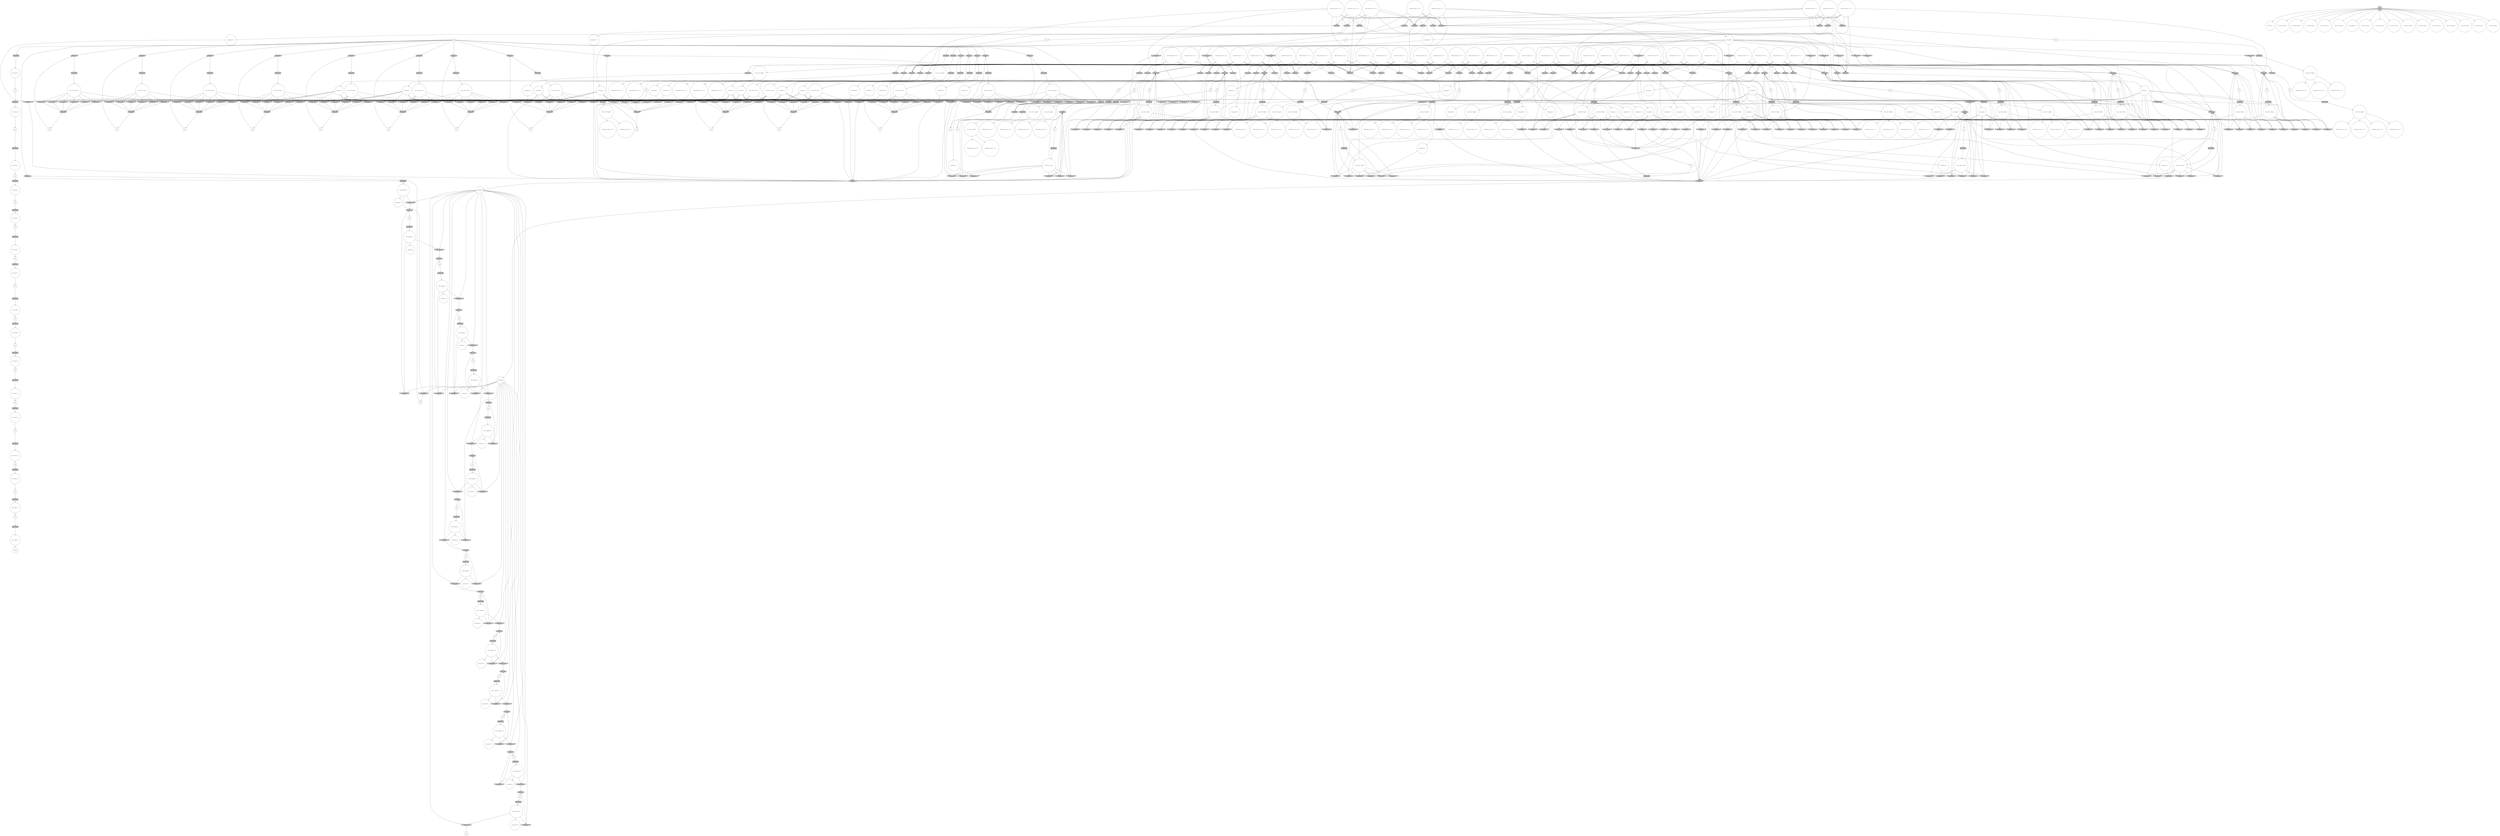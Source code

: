 digraph propNet
{
	"@1b07eb07"[shape=box, style= filled, fillcolor=grey, label="TRANSITION"]; "@1b07eb07"->"@12dcd656"; 
	"@367ab27b"[shape=circle, style= filled, fillcolor=white, label="( legal robot ( move 3 1 1 2 ) )"]; 
	"@8a480a1"[shape=invhouse, style= filled, fillcolor=grey, label="AND=0.id=0"]; "@8a480a1"->"@1cbe5010"; 
	"@7e6daa6b"[shape=circle, style= filled, fillcolor=white, label="anon"]; "@7e6daa6b"->"@34343e4"; 
	"@132f93a"[shape=circle, style= filled, fillcolor=white, label="( true ( cell 2 2 pawn ) )"]; "@132f93a"->"@8a6e914"; "@132f93a"->"@18c216b1"; "@132f93a"->"@55125c01"; "@132f93a"->"@4e561f0"; "@132f93a"->"@2ba09c56"; "@132f93a"->"@797137d"; "@132f93a"->"@73aba945"; 
	"@3766db6e"[shape=ellipse, style= filled, fillcolor=grey, label="OR=0.id=0"]; "@3766db6e"->"@1b478fff"; 
	"@70431449"[shape=circle, style= filled, fillcolor=white, label="( goal robot 29 )"]; 
	"@1a1f8a13"[shape=circle, style= filled, fillcolor=white, label="anon"]; "@1a1f8a13"->"@2f600b21"; 
	"@2a1d5e10"[shape=circle, style= filled, fillcolor=white, label="( init ( step 1 ) )"]; 
	"@6183918d"[shape=invhouse, style= filled, fillcolor=grey, label="AND=0.id=0"]; "@6183918d"->"@56f95134"; 
	"@2a40be50"[shape=circle, style= filled, fillcolor=white, label="anon"]; "@2a40be50"->"@1adfdbd"; 
	"@1adfdbd"[shape=box, style= filled, fillcolor=grey, label="TRANSITION"]; "@1adfdbd"->"@1bd9d752"; 
	"@68a728b6"[shape=invhouse, style= filled, fillcolor=grey, label="AND=0.id=0"]; "@68a728b6"->"@1cc94268"; 
	"@2b48c35a"[shape=ellipse, style= filled, fillcolor=grey, label="OR=0.id=0"]; "@2b48c35a"->"@7516b8f1"; 
	"@36270634"[shape=circle, style= filled, fillcolor=white, label="( true ( captures 8 ) )"]; "@36270634"->"@5e97c360"; "@36270634"->"@3ea100ba"; "@36270634"->"@259d9a91"; 
	"@28e034f3"[shape=invhouse, style= filled, fillcolor=grey, label="AND=0.id=0"]; "@28e034f3"->"@5748b606"; 
	"@4b717b67"[shape=ellipse, style= filled, fillcolor=grey, label="OR=0.id=0"]; "@4b717b67"->"@48169912"; 
	"@14357c22"[shape=circle, style= filled, fillcolor=white, label="( true ( cell 2 3 knight ) )"]; "@14357c22"->"@63c1be36"; "@14357c22"->"@1065528f"; "@14357c22"->"@2de2c14f"; 
	"@3d731964"[shape=box, style= filled, fillcolor=grey, label="TRANSITION"]; "@3d731964"->"@6ad11ba4"; 
	"@7272f66a"[shape=ellipse, style= filled, fillcolor=grey, label="OR=0.id=0"]; "@7272f66a"->"@4dd7bdca"; 
	"@527db264"[shape=invhouse, style= filled, fillcolor=grey, label="AND=0.id=0"]; "@527db264"->"@124e3e2b"; 
	"@168cd72"[shape=invhouse, style= filled, fillcolor=grey, label="AND=0.id=0"]; "@168cd72"->"@5108478"; 
	"@1f28cb33"[shape=invhouse, style= filled, fillcolor=grey, label="AND=0.id=0"]; "@1f28cb33"->"@12486c43"; 
	"@4dd7bdca"[shape=circle, style= filled, fillcolor=white, label="anon"]; "@4dd7bdca"->"@6b40430d"; 
	"@67a8f7b5"[shape=box, style= filled, fillcolor=grey, label="TRANSITION"]; "@67a8f7b5"->"@55466fc6"; 
	"@2203921e"[shape=box, style= filled, fillcolor=grey, label="TRANSITION"]; "@2203921e"->"@4e39caa0"; 
	"@794b9154"[shape=circle, style= filled, fillcolor=white, label="anon"]; "@794b9154"->"@6323739b"; 
	"@1701d6f"[shape=ellipse, style= filled, fillcolor=grey, label="OR=0.id=0"]; "@1701d6f"->"@794b9154"; 
	"@6bcd1bd2"[shape=circle, style= filled, fillcolor=white, label="( init ( cell 3 2 pawn ) )"]; 
	"@81f8a1"[shape=ellipse, style= filled, fillcolor=grey, label="OR=0.id=0"]; "@81f8a1"->"@1d5334ca"; 
	"@45eda1cc"[shape=circle, style= filled, fillcolor=white, label="( true ( cell 5 3 blank ) )"]; "@45eda1cc"->"@4b1dbdbd"; "@45eda1cc"->"@68a728b6"; "@45eda1cc"->"@4a19397e"; "@45eda1cc"->"@6d36139e"; "@45eda1cc"->"@b69e2f2"; "@45eda1cc"->"@27ec9bb7"; "@45eda1cc"->"@33c2c8d9"; 
	"@2da62585"[shape=ellipse, style= filled, fillcolor=grey, label="OR=0.id=0"]; "@2da62585"->"@52424c9"; 
	"@142e000a"[shape=circle, style= filled, fillcolor=white, label="( next_tmp15 2 1 )"]; "@142e000a"->"@3776887d"; 
	"@1f1d0f38"[shape=circle, style= filled, fillcolor=white, label="( init ( cell 5 3 pawn ) )"]; 
	"@260fd229"[shape=circle, style= filled, fillcolor=white, label="( does robot ( move 3 2 5 3 ) )"]; "@260fd229"->"@399695e6"; "@260fd229"->"@76871d2e"; "@260fd229"->"@d65105f"; "@260fd229"->"@1254598"; "@260fd229"->"@442412ca"; "@260fd229"->"@1cbe5010"; "@260fd229"->"@49fda143"; "@260fd229"->"@bca9bb5"; 
	"@9d171f8"[shape=circle, style= filled, fillcolor=white, label="anon"]; "@9d171f8"->"@2134d91f"; 
	"@2134d91f"[shape=box, style= filled, fillcolor=grey, label="TRANSITION"]; "@2134d91f"->"@783b6e56"; 
	"@645d0071"[shape=circle, style= filled, fillcolor=white, label="( legal robot ( move 5 2 3 3 ) )"]; 
	"@39e715ca"[shape=circle, style= filled, fillcolor=white, label="anon"]; "@39e715ca"->"@57181d0c"; 
	"@45b28583"[shape=invhouse, style= filled, fillcolor=grey, label="AND=0.id=0"]; "@45b28583"->"@609ffe62"; 
	"@4f48c37b"[shape=invhouse, style= filled, fillcolor=grey, label="AND=0.id=0"]; "@4f48c37b"->"@5117f807"; 
	"@3f112b24"[shape=circle, style= filled, fillcolor=white, label="( true ( cell 5 2 blank ) )"]; "@3f112b24"->"@79cd9ffd"; "@3f112b24"->"@68cc21bf"; "@3f112b24"->"@4f855210"; "@3f112b24"->"@725e0d46"; "@3f112b24"->"@705e1cf7"; "@3f112b24"->"@4d05d5ef"; "@3f112b24"->"@7f73dcdc"; 
	"@456fc55a"[shape=box, style= filled, fillcolor=grey, label="TRANSITION"]; "@456fc55a"->"@68656d37"; 
	"@18d70ce1"[shape=invhouse, style= filled, fillcolor=grey, label="AND=0.id=0"]; "@18d70ce1"->"@11d0aaa1"; 
	"@14eec4d9"[shape=box, style= filled, fillcolor=grey, label="TRANSITION"]; "@14eec4d9"->"@386a518e"; 
	"@7c33f80b"[shape=circle, style= filled, fillcolor=white, label="anon"]; "@7c33f80b"->"@546f29fe"; 
	"@67d92be1"[shape=circle, style= filled, fillcolor=white, label="( init ( cell 3 3 pawn ) )"]; 
	"@49f43dcd"[shape=circle, style= filled, fillcolor=white, label="( true ( cell 3 1 blank ) )"]; "@49f43dcd"->"@14bbd1fb"; "@49f43dcd"->"@58aaf66a"; "@49f43dcd"->"@638125d0"; "@49f43dcd"->"@769a5bae"; "@49f43dcd"->"@24036b06"; "@49f43dcd"->"@2dcc5f5b"; "@49f43dcd"->"@1d96b1a8"; 
	"@6ce650df"[shape=box, style= filled, fillcolor=grey, label="TRANSITION"]; "@6ce650df"->"@1e7b0b2d"; 
	"@33b89782"[shape=invhouse, style= filled, fillcolor=grey, label="AND=0.id=0"]; "@33b89782"->"@47c136d5"; 
	"@65ef81d4"[shape=circle, style= filled, fillcolor=white, label="( does robot ( move 1 1 3 2 ) )"]; "@65ef81d4"->"@30aa472b"; "@65ef81d4"->"@6b2f612e"; "@65ef81d4"->"@2a3171f6"; "@65ef81d4"->"@77cf79b6"; "@65ef81d4"->"@415850a4"; "@65ef81d4"->"@380a4636"; "@65ef81d4"->"@5731536c"; "@65ef81d4"->"@1e58fb05"; 
	"@3f545368"[shape=circle, style= filled, fillcolor=white, label="( next_tmp9 4 )"]; "@3f545368"->"@3934d03"; "@3f545368"->"@58aaf66a"; "@3f545368"->"@79cd9ffd"; "@3f545368"->"@45b28583"; "@3f545368"->"@6af0cf92"; "@3f545368"->"@1223b6d7"; "@3f545368"->"@525033c5"; "@3f545368"->"@654a38cc"; "@3f545368"->"@48de4e17"; "@3f545368"->"@27ec9bb7"; "@3f545368"->"@4df43598"; "@3f545368"->"@6183918d"; 
	"@18b73c8b"[shape=circle, style= filled, fillcolor=white, label="( legal robot ( move 3 2 5 1 ) )"]; 
	"@47883bb5"[shape=invhouse, style= filled, fillcolor=grey, label="AND=0.id=0"]; "@47883bb5"->"@344fb39d"; 
	"@1d96b1a8"[shape=invhouse, style= filled, fillcolor=grey, label="AND=0.id=0"]; "@1d96b1a8"->"@344fb39d"; 
	"@221db623"[shape=invhouse, style= filled, fillcolor=grey, label="AND=0.id=0"]; "@221db623"->"@12f3c576"; 
	"@747ba844"[shape=circle, style= filled, fillcolor=white, label="anon"]; "@747ba844"->"@387053f7"; 
	"@27dc07e3"[shape=ellipse, style= filled, fillcolor=grey, label="OR=0.id=0"]; "@27dc07e3"->"@4c6b68b9"; 
	"@2f600b21"[shape=box, style= filled, fillcolor=grey, label="TRANSITION"]; "@2f600b21"->"@42b419dc"; 
	"@355d351f"[shape=circle, style= filled, fillcolor=white, label="( does robot ( move 5 3 3 2 ) )"]; "@355d351f"->"@30aa472b"; "@355d351f"->"@6b2f612e"; "@355d351f"->"@1cc94268"; "@355d351f"->"@77cf79b6"; "@355d351f"->"@415850a4"; "@355d351f"->"@380a4636"; "@355d351f"->"@5731536c"; "@355d351f"->"@1e58fb05"; 
	"@3ce238a0"[shape=box, style= filled, fillcolor=grey, label="TRANSITION"]; "@3ce238a0"->"@4822397"; 
	"@4a251267"[shape=box, style= filled, fillcolor=grey, label="TRANSITION"]; "@4a251267"->"@2dce6a9f"; 
	"@cc3a480"[shape=invhouse, style= filled, fillcolor=grey, label="AND=0.id=0"]; "@cc3a480"->"@2f878d11"; 
	"@3ee8faac"[shape=circle, style= filled, fillcolor=white, label="anon"]; "@3ee8faac"->"@7f80e120"; 
	"@7060a424"[shape=circle, style= filled, fillcolor=white, label="( true ( cell 1 1 blank ) )"]; "@7060a424"->"@3934d03"; "@7060a424"->"@13030751"; "@7060a424"->"@283ab7ed"; "@7060a424"->"@732245fa"; "@7060a424"->"@17cb1ce1"; "@7060a424"->"@3b3c00b6"; "@7060a424"->"@250bbf45"; 
	"@72f59ebc"[shape=circle, style= filled, fillcolor=white, label="anon"]; "@72f59ebc"->"@23137bbc"; 
	"@51700539"[shape=circle, style= filled, fillcolor=white, label="anon"]; "@51700539"->"@2b5239d9"; 
	"@6b40430d"[shape=box, style= filled, fillcolor=grey, label="TRANSITION"]; "@6b40430d"->"@4644b493"; 
	"@1b70933f"[shape=circle, style= filled, fillcolor=white, label="( does robot ( move 3 3 1 2 ) )"]; "@1b70933f"->"@aeb2039"; "@1b70933f"->"@47c136d5"; "@1b70933f"->"@3636a770"; "@1b70933f"->"@217eba26"; "@1b70933f"->"@77cf79b6"; "@1b70933f"->"@5d4786"; "@1b70933f"->"@5731536c"; "@1b70933f"->"@77f08bae"; 
	"@13030751"[shape=invhouse, style= filled, fillcolor=grey, label="AND=0.id=0"]; "@13030751"->"@344fb39d"; 
	"@1b1e1e2"[shape=circle, style= filled, fillcolor=white, label="( does robot ( move 2 1 4 2 ) )"]; "@1b1e1e2"->"@d4f4ffc"; "@1b1e1e2"->"@706fbd78"; "@1b1e1e2"->"@37fb587"; "@1b1e1e2"->"@77cf79b6"; "@1b1e1e2"->"@6ae534df"; "@1b1e1e2"->"@1d6b2707"; "@1b1e1e2"->"@5731536c"; "@1b1e1e2"->"@32d77979"; 
	"@68139c45"[shape=circle, style= filled, fillcolor=white, label="( does robot ( move 3 1 1 2 ) )"]; "@68139c45"->"@aeb2039"; "@68139c45"->"@3636a770"; "@68139c45"->"@217eba26"; "@68139c45"->"@2c8a4eb2"; "@68139c45"->"@77cf79b6"; "@68139c45"->"@5d4786"; "@68139c45"->"@5731536c"; "@68139c45"->"@77f08bae"; 
	"@e5e4606"[shape=circle, style= filled, fillcolor=white, label="( does robot ( move 5 2 3 3 ) )"]; "@e5e4606"->"@6b2f612e"; "@e5e4606"->"@2e336086"; "@e5e4606"->"@3fa0f1d7"; "@e5e4606"->"@76871d2e"; "@e5e4606"->"@b151dcf"; "@e5e4606"->"@415850a4"; "@e5e4606"->"@6f783116"; "@e5e4606"->"@bca9bb5"; 
	"@1a4e9a17"[shape=circle, style= filled, fillcolor=white, label="anon"]; "@1a4e9a17"->"@456fc55a"; 
	"@3709f753"[shape=circle, style= filled, fillcolor=white, label="( true ( cell 3 1 pawn ) )"]; "@3709f753"->"@7b66f4e6"; "@3709f753"->"@33327ce3"; "@3709f753"->"@57ec6c1e"; "@3709f753"->"@24f47700"; "@3709f753"->"@7521ffb9"; "@3709f753"->"@5acd3611"; "@3709f753"->"@7e28f2a6"; 
	"@4066143c"[shape=invhouse, style= filled, fillcolor=grey, label="AND=0.id=0"]; "@4066143c"->"@56f95134"; 
	"@27ec9bb7"[shape=invhouse, style= filled, fillcolor=grey, label="AND=0.id=0"]; "@27ec9bb7"->"@1cc94268"; 
	"@5731536c"[shape=ellipse, style= filled, fillcolor=grey, label="OR=0.id=0"]; "@5731536c"->"@79d518da"; 
	"@4d5cfd02"[shape=circle, style= filled, fillcolor=white, label="( true ( step 8 ) )"]; "@4d5cfd02"->"@2a40be50"; 
	"@39cf0191"[shape=circle, style= filled, fillcolor=white, label="( legal robot ( move 3 3 1 2 ) )"]; 
	"@77f08bae"[shape=ellipse, style= filled, fillcolor=grey, label="OR=0.id=0"]; "@77f08bae"->"@60787553"; 
	"@6143d923"[shape=circle, style= filled, fillcolor=white, label="( does robot ( move 5 1 3 2 ) )"]; "@6143d923"->"@30aa472b"; "@6143d923"->"@6b2f612e"; "@6143d923"->"@11d0aaa1"; "@6143d923"->"@77cf79b6"; "@6143d923"->"@415850a4"; "@6143d923"->"@380a4636"; "@6143d923"->"@5731536c"; "@6143d923"->"@1e58fb05"; 
	"@548468e4"[shape=box, style= filled, fillcolor=grey, label="TRANSITION"]; "@548468e4"->"@54799301"; 
	"@4d39a15b"[shape=circle, style= filled, fillcolor=white, label="anon"]; "@4d39a15b"->"@317e2583"; 
	"@5dfe459a"[shape=invhouse, style= filled, fillcolor=grey, label="AND=0.id=0"]; "@5dfe459a"->"@124e3e2b"; 
	"@71a78dc3"[shape=circle, style= filled, fillcolor=white, label="( init ( cell 5 1 pawn ) )"]; 
	"@7b53a337"[shape=ellipse, style= filled, fillcolor=grey, label="OR=0.id=0"]; "@7b53a337"->"@53707fcf"; 
	"@124e3e2b"[shape=ellipse, style= filled, fillcolor=grey, label="OR=0.id=0"]; "@124e3e2b"->"@7cbe8057"; 
	"@5d38255f"[shape=circle, style= filled, fillcolor=white, label="( legal robot ( move 3 2 1 3 ) )"]; 
	"@103e3054"[shape=ellipse, style= filled, fillcolor=grey, label="OR=0.id=0"]; "@103e3054"->"@33e7c1ca"; 
	"@4df43598"[shape=invhouse, style= filled, fillcolor=grey, label="AND=0.id=0"]; "@4df43598"->"@4c9fb652"; 
	"@399695e6"[shape=ellipse, style= filled, fillcolor=grey, label="OR=0.id=0"]; "@399695e6"->"@4fc0831d"; 
	"@45f90d88"[shape=circle, style= filled, fillcolor=white, label="( does robot ( move 3 1 2 3 ) )"]; "@45f90d88"->"@81f8a1"; "@45f90d88"->"@6eec3a48"; "@45f90d88"->"@3766db6e"; "@45f90d88"->"@2c8a4eb2"; "@45f90d88"->"@76871d2e"; "@45f90d88"->"@103e3054"; "@45f90d88"->"@7e48e154"; "@45f90d88"->"@bca9bb5"; 
	"@66d7e2a6"[shape=invhouse, style= filled, fillcolor=grey, label="AND=0.id=0"]; "@66d7e2a6"->"@aa0324d"; 
	"@1e37ca46"[shape=invhouse, style= filled, fillcolor=grey, label="AND=0.id=0"]; "@1e37ca46"->"@61cca333"; 
	"@4bcf23bc"[shape=circle, style= filled, fillcolor=white, label="terminal"]; 
	"@4838584b"[shape=circle, style= filled, fillcolor=white, label="( does robot ( move 4 1 2 2 ) )"]; "@4838584b"->"@81f8a1"; "@4838584b"->"@76985128"; "@4838584b"->"@1badfe6c"; "@4838584b"->"@7272f66a"; "@4838584b"->"@77cf79b6"; "@4838584b"->"@103e3054"; "@4838584b"->"@132e73f"; "@4838584b"->"@5731536c"; 
	"@5123ad57"[shape=invhouse, style= filled, fillcolor=grey, label="AND=0.id=0"]; "@5123ad57"->"@692d4eb"; 
	"@2f5fe327"[shape=invhouse, style= filled, fillcolor=grey, label="AND=0.id=0"]; "@2f5fe327"->"@65a96ba7"; 
	"@6fb923c0"[shape=invhouse, style= filled, fillcolor=grey, label="AND=0.id=0"]; "@6fb923c0"->"@aa0324d"; 
	"@2941bd3a"[shape=circle, style= filled, fillcolor=white, label="anon"]; "@2941bd3a"->"@af9623b"; 
	"@3563051e"[shape=circle, style= filled, fillcolor=white, label="( legal robot ( move 3 3 5 2 ) )"]; 
	"@bca9bb5"[shape=ellipse, style= filled, fillcolor=grey, label="OR=0.id=0"]; "@bca9bb5"->"@2fe2f4b7"; 
	"@45d08d50"[shape=circle, style= filled, fillcolor=white, label="( does robot ( move 3 2 5 1 ) )"]; "@45d08d50"->"@c8dd96f"; "@45d08d50"->"@41501df4"; "@45d08d50"->"@37f514a3"; "@45d08d50"->"@446cdff"; "@45d08d50"->"@d65105f"; "@45d08d50"->"@e5237ae"; "@45d08d50"->"@1254598"; "@45d08d50"->"@1cbe5010"; 
	"@12dcd656"[shape=circle, style= filled, fillcolor=white, label="( true ( step 12 ) )"]; "@12dcd656"->"@68fa9318"; 
	"@1bd9d752"[shape=circle, style= filled, fillcolor=white, label="( true ( step 9 ) )"]; "@1bd9d752"->"@2816268e"; 
	"@62396ab2"[shape=ellipse, style= filled, fillcolor=grey, label="OR=0.id=0"]; "@62396ab2"->"@5aeb623e"; 
	"@13608fec"[shape=circle, style= filled, fillcolor=white, label="( next_tmp5 4 )"]; "@13608fec"->"@3a2b485b"; "@13608fec"->"@33327ce3"; "@13608fec"->"@5c1e6dcd"; "@13608fec"->"@6010b6b4"; "@13608fec"->"@19bf5b2a"; "@13608fec"->"@797137d"; "@13608fec"->"@2fc04aea"; "@13608fec"->"@678de406"; "@13608fec"->"@2db1c12a"; "@13608fec"->"@7190d0cc"; "@13608fec"->"@7f1cc101"; "@13608fec"->"@18d0751f"; 
	"@70323cbc"[shape=box, style= filled, fillcolor=grey, label="TRANSITION"]; "@70323cbc"->"@36270634"; 
	"@7e28f2a6"[shape=invhouse, style= filled, fillcolor=grey, label="AND=0.id=0"]; "@7e28f2a6"->"@1701d6f"; 
	"@744ad8c5"[shape=circle, style= filled, fillcolor=white, label="( next_tmp7 3 )"]; "@744ad8c5"->"@7b66f4e6"; "@744ad8c5"->"@dad193d"; "@744ad8c5"->"@5181a2f0"; "@744ad8c5"->"@55125c01"; "@744ad8c5"->"@14cd8b0e"; "@744ad8c5"->"@5dfe459a"; "@744ad8c5"->"@1d69005f"; "@744ad8c5"->"@168cd72"; "@744ad8c5"->"@bee76f3"; "@744ad8c5"->"@53c79409"; 
	"@1815409a"[shape=box, style= filled, fillcolor=grey, label="TRANSITION"]; "@1815409a"->"@483685c2"; 
	"@dad193d"[shape=invhouse, style= filled, fillcolor=grey, label="AND=0.id=0"]; "@dad193d"->"@3b69f7c2"; 
	"@408fc41f"[shape=invhouse, style= filled, fillcolor=grey, label="AND=0.id=0"]; "@408fc41f"->"@1badfe6c"; 
	"@7c084498"[shape=invhouse, style= filled, fillcolor=grey, label="AND=0.id=0"]; "@7c084498"->"@5748b606"; 
	"@3854a8c5"[shape=invhouse, style= filled, fillcolor=grey, label="AND=0.id=0"]; "@3854a8c5"->"@2da62585"; 
	"@6043e96"[shape=invhouse, style= filled, fillcolor=grey, label="AND=0.id=0"]; "@6043e96"->"@6d8aacae"; 
	"@4e39caa0"[shape=circle, style= filled, fillcolor=white, label="( true ( step 10 ) )"]; "@4e39caa0"->"@3fc25e01"; 
	"@44a8b431"[shape=ellipse, style= filled, fillcolor=grey, label="OR=0.id=0"]; "@44a8b431"->"@45d3d408"; 
	"@2db1c12a"[shape=invhouse, style= filled, fillcolor=grey, label="AND=0.id=0"]; "@2db1c12a"->"@5a7c97b1"; 
	"@7c441cd9"[shape=circle, style= filled, fillcolor=white, label="anon"]; "@7c441cd9"->"@1815409a"; 
	"@27afd331"[shape=circle, style= filled, fillcolor=white, label="( true ( cell 4 3 blank ) )"]; "@27afd331"->"@323707d7"; "@27afd331"->"@489a3aca"; "@27afd331"->"@67bcb16a"; "@27afd331"->"@81be37c"; "@27afd331"->"@54d749de"; "@27afd331"->"@696dbc70"; "@27afd331"->"@5cfd1d83"; 
	"@c71acef"[shape=circle, style= filled, fillcolor=white, label="( does robot ( move 3 3 5 2 ) )"]; "@c71acef"->"@1a7c817d"; "@c71acef"->"@47c136d5"; "@c71acef"->"@77cf79b6"; "@c71acef"->"@d65105f"; "@c71acef"->"@62396ab2"; "@c71acef"->"@1254598"; "@c71acef"->"@5731536c"; "@c71acef"->"@73a404cb"; 
	"@67c0c35f"[shape=ellipse, style= filled, fillcolor=grey, label="OR=0.id=0"]; "@67c0c35f"->"@596f8277"; 
	"@2d78b5d8"[shape=circle, style= filled, fillcolor=white, label="( true ( cell 4 1 blank ) )"]; "@2d78b5d8"->"@408fc41f"; "@2d78b5d8"->"@1e6c0d1e"; "@2d78b5d8"->"@67d7da65"; "@2d78b5d8"->"@9cf68ac"; "@2d78b5d8"->"@52673463"; "@2d78b5d8"->"@42bc7c65"; "@2d78b5d8"->"@6aa74b3"; 
	"@6498c5"[shape=invhouse, style= filled, fillcolor=grey, label="AND=0.id=0"]; "@6498c5"->"@65a96ba7"; 
	"@7d307193"[shape=circle, style= filled, fillcolor=white, label="( next_tmp13 4 1 )"]; "@7d307193"->"@67d7da65"; 
	"@60e43447"[shape=box, style= filled, fillcolor=grey, label="TRANSITION"]; "@60e43447"->"@526071f"; 
	"@6eec3a48"[shape=ellipse, style= filled, fillcolor=grey, label="OR=0.id=0"]; "@6eec3a48"->"@425f46a5"; 
	"@41501df4"[shape=ellipse, style= filled, fillcolor=grey, label="OR=0.id=0"]; "@41501df4"->"@6d6d3fd4"; 
	"@35bae51c"[shape=circle, style= filled, fillcolor=white, label="( next_tmp13 5 3 )"]; "@35bae51c"->"@6d36139e"; 
	"@4b9c8f3a"[shape=invhouse, style= filled, fillcolor=grey, label="AND=0.id=0"]; "@4b9c8f3a"->"@67c0c35f"; 
	"@34343e4"[shape=ellipse, style= filled, fillcolor=grey, label="OR=0.id=0"]; "@34343e4"->"@548468e4"; 
	"@17d06b78"[shape=box, style= filled, fillcolor=grey, label="TRANSITION"]; "@17d06b78"->"@685b6bda"; 
	"@705e1cf7"[shape=invhouse, style= filled, fillcolor=grey, label="AND=0.id=0"]; "@705e1cf7"->"@344fb39d"; 
	"@316309ca"[shape=box, style= filled, fillcolor=grey, label="TRANSITION"]; "@316309ca"->"@25693355"; 
	"@4521d98b"[shape=doublecircle, style= filled, fillcolor=grey, label="TRUE"]; "@4521d98b"->"@4233782"; "@4521d98b"->"@704a988b"; "@4521d98b"->"@71a78dc3"; "@4521d98b"->"@1f1d0f38"; "@4521d98b"->"@446f1e8a"; "@4521d98b"->"@310aa82c"; "@4521d98b"->"@2fe98323"; "@4521d98b"->"@4565b369"; "@4521d98b"->"@2a1d5e10"; "@4521d98b"->"@5d4ec5e0"; "@4521d98b"->"@7a2ccb63"; "@4521d98b"->"@2add6b4c"; "@4521d98b"->"@49d4f007"; "@4521d98b"->"@67d92be1"; "@4521d98b"->"@376a86b"; "@4521d98b"->"@2cf91e87"; "@4521d98b"->"@6bcd1bd2"; 
	"@3b69f7c2"[shape=ellipse, style= filled, fillcolor=grey, label="OR=0.id=0"]; "@3b69f7c2"->"@42182f94"; 
	"@2de2c14f"[shape=circle, style= filled, fillcolor=white, label="( legal robot ( move 2 3 4 2 ) )"]; 
	"@7563a9ce"[shape=invhouse, style= filled, fillcolor=grey, label="AND=0.id=0"]; "@7563a9ce"->"@5748b606"; 
	"@1cbe5010"[shape=ellipse, style= filled, fillcolor=grey, label="OR=0.id=0"]; "@1cbe5010"->"@39e715ca"; 
	"@5d4ec5e0"[shape=circle, style= filled, fillcolor=white, label="( init ( cell 1 3 pawn ) )"]; 
	"@7abcf04"[shape=circle, style= filled, fillcolor=white, label="anon"]; "@7abcf04"->"@596629b6"; 
	"@4a3f9e90"[shape=invhouse, style= filled, fillcolor=grey, label="AND=0.id=0"]; "@4a3f9e90"->"@6d8aacae"; 
	"@23137bbc"[shape=box, style= filled, fillcolor=grey, label="TRANSITION"]; "@23137bbc"->"@765c310c"; 
	"@76a3e612"[shape=invhouse, style= filled, fillcolor=grey, label="AND=0.id=0"]; "@76a3e612"->"@609ffe62"; 
	"@702a3099"[shape=circle, style= filled, fillcolor=white, label="( next_tmp13 2 1 )"]; "@702a3099"->"@1ca8ff0"; 
	"@5cbd440e"[shape=ellipse, style= filled, fillcolor=grey, label="OR=0.id=0"]; "@5cbd440e"->"@3675dd57"; 
	"@1b478fff"[shape=circle, style= filled, fillcolor=white, label="( next_tmp13 2 3 )"]; "@1b478fff"->"@45b3f80c"; 
	"@6323739b"[shape=ellipse, style= filled, fillcolor=grey, label="OR=0.id=0"]; "@6323739b"->"@3b78e994"; 
	"@23ba4b03"[shape=invhouse, style= filled, fillcolor=grey, label="AND=0.id=0"]; "@23ba4b03"->"@5a7c97b1"; 
	"@64b96f0"[shape=circle, style= filled, fillcolor=white, label="( true ( captures 2 ) )"]; "@64b96f0"->"@5a72cfe2"; "@64b96f0"->"@6a8649e6"; "@64b96f0"->"@3db0da8f"; 
	"@565cd2e0"[shape=circle, style= filled, fillcolor=white, label="anon"]; "@565cd2e0"->"@4a0631ac"; 
	"@39c5c178"[shape=circle, style= filled, fillcolor=white, label="( does robot ( move 3 2 1 1 ) )"]; "@39c5c178"->"@71964157"; "@39c5c178"->"@37f514a3"; "@39c5c178"->"@4b717b67"; "@39c5c178"->"@217eba26"; "@39c5c178"->"@44a8b431"; "@39c5c178"->"@e5237ae"; "@39c5c178"->"@77f08bae"; "@39c5c178"->"@1cbe5010"; 
	"@1254598"[shape=ellipse, style= filled, fillcolor=grey, label="OR=0.id=0"]; "@1254598"->"@cc13de7"; 
	"@49fda143"[shape=ellipse, style= filled, fillcolor=grey, label="OR=0.id=0"]; "@49fda143"->"@30b90f4a"; 
	"@53707fcf"[shape=box, style= filled, fillcolor=grey, label="TRANSITION"]; "@53707fcf"->"@ed36da0"; 
	"@55d28d13"[shape=circle, style= filled, fillcolor=white, label="( legal robot ( move 2 1 3 3 ) )"]; 
	"@704a988b"[shape=circle, style= filled, fillcolor=white, label="( init ( captures 0 ) )"]; 
	"@71964157"[shape=ellipse, style= filled, fillcolor=grey, label="OR=0.id=0"]; "@71964157"->"@32130cc6"; 
	"@af9623b"[shape=box, style= filled, fillcolor=grey, label="TRANSITION"]; "@af9623b"->"@3d222fb9"; 
	"@e3e52fd"[shape=circle, style= filled, fillcolor=white, label="( legal robot ( move 2 1 4 2 ) )"]; 
	"@72508296"[shape=circle, style= filled, fillcolor=white, label="anon"]; "@72508296"->"@6b7c28b2"; 
	"@39e53923"[shape=box, style= filled, fillcolor=grey, label="TRANSITION"]; "@39e53923"->"@689ee1de"; 
	"@33a07b67"[shape=circle, style= filled, fillcolor=white, label="( true ( cell 2 1 pawn ) )"]; "@33a07b67"->"@3a2b485b"; "@33a07b67"->"@2e19f44f"; "@33a07b67"->"@168cd72"; "@33a07b67"->"@3776887d"; "@33a07b67"->"@7048dec5"; "@33a07b67"->"@8044a99"; "@33a07b67"->"@60abe904"; 
	"@d2f61e8"[shape=circle, style= filled, fillcolor=white, label="( next_tmp15 4 2 )"]; "@d2f61e8"->"@4bb09a30"; 
	"@28a62061"[shape=ellipse, style= filled, fillcolor=grey, label="OR=0.id=0"]; "@28a62061"->"@1d72538c"; 
	"@1e190ad1"[shape=box, style= filled, fillcolor=grey, label="TRANSITION"]; "@1e190ad1"->"@292fcf76"; 
	"@dc50d0d"[shape=invhouse, style= filled, fillcolor=grey, label="AND=0.id=0"]; "@dc50d0d"->"@692d4eb"; 
	"@2fe98323"[shape=circle, style= filled, fillcolor=white, label="( init ( cell 2 1 pawn ) )"]; 
	"@7cf4d839"[shape=invhouse, style= filled, fillcolor=grey, label="AND=0.id=0"]; "@7cf4d839"->"@aa0324d"; 
	"@596629b6"[shape=box, style= filled, fillcolor=grey, label="TRANSITION"]; "@596629b6"->"@7060a424"; 
	"@63faf72b"[shape=invhouse, style= filled, fillcolor=grey, label="AND=0.id=0"]; "@63faf72b"->"@7e5557e0"; 
	"@4c6b68b9"[shape=box, style= filled, fillcolor=grey, label="TRANSITION"]; "@4c6b68b9"->"@65d80036"; 
	"@5aeb623e"[shape=circle, style= filled, fillcolor=white, label="( next_tmp15 5 2 )"]; "@5aeb623e"->"@59939377"; 
	"@3bfe9328"[shape=ellipse, style= filled, fillcolor=grey, label="OR=0.id=0"]; "@3bfe9328"->"@7e757414"; 
	"@273b93ec"[shape=circle, style= filled, fillcolor=white, label="( legal robot ( move 4 3 5 1 ) )"]; 
	"@31512d8d"[shape=circle, style= filled, fillcolor=white, label="( does robot ( move 3 3 2 1 ) )"]; "@31512d8d"->"@81f8a1"; "@31512d8d"->"@47c136d5"; "@31512d8d"->"@37f514a3"; "@31512d8d"->"@ee8743e"; "@31512d8d"->"@47318cf9"; "@31512d8d"->"@103e3054"; "@31512d8d"->"@1d3f8c9"; "@31512d8d"->"@e5237ae"; 
	"@5acd3611"[shape=invhouse, style= filled, fillcolor=grey, label="AND=0.id=0"]; "@5acd3611"->"@1701d6f"; 
	"@4fc0831d"[shape=circle, style= filled, fillcolor=white, label="( next_tmp15 5 3 )"]; "@4fc0831d"->"@1983309b"; 
	"@12d5ee0b"[shape=circle, style= filled, fillcolor=white, label="( true ( cell 5 1 pawn ) )"]; "@12d5ee0b"->"@7438f70a"; "@12d5ee0b"->"@7f78c94"; "@12d5ee0b"->"@6010b6b4"; "@12d5ee0b"->"@343117b5"; "@12d5ee0b"->"@5dfe459a"; "@12d5ee0b"->"@527db264"; "@12d5ee0b"->"@124d7120"; 
	"@660d682"[shape=circle, style= filled, fillcolor=white, label="anon"]; "@660d682"->"@48c483f3"; 
	"@7e8f30a"[shape=box, style= filled, fillcolor=grey, label="TRANSITION"]; "@7e8f30a"->"@20a53ae"; 
	"@6c07e8e3"[shape=box, style= filled, fillcolor=grey, label="TRANSITION"]; "@6c07e8e3"->"@45eda1cc"; 
	"@7cbe8057"[shape=circle, style= filled, fillcolor=white, label="anon"]; "@7cbe8057"->"@69b59697"; 
	"@17773f9e"[shape=box, style= filled, fillcolor=grey, label="TRANSITION"]; "@17773f9e"->"@7c2de8d2"; 
	"@797137d"[shape=invhouse, style= filled, fillcolor=grey, label="AND=0.id=0"]; "@797137d"->"@4c8e0aca"; 
	"@4d05d5ef"[shape=invhouse, style= filled, fillcolor=grey, label="AND=0.id=0"]; "@4d05d5ef"->"@3fa0f1d7"; 
	"@20e35808"[shape=ellipse, style= filled, fillcolor=grey, label="OR=0.id=0"]; "@20e35808"->"@71ebc8e0"; 
	"@5570d99b"[shape=invhouse, style= filled, fillcolor=grey, label="AND=0.id=0"]; "@5570d99b"->"@2f878d11"; 
	"@3b1c8bf1"[shape=circle, style= filled, fillcolor=white, label="( next_tmp13 5 2 )"]; "@3b1c8bf1"->"@705e1cf7"; 
	"@aa0324d"[shape=ellipse, style= filled, fillcolor=grey, label="OR=0.id=0"]; "@aa0324d"->"@25235731"; 
	"@443424c4"[shape=circle, style= filled, fillcolor=white, label="( does robot ( move 2 3 1 1 ) )"]; "@443424c4"->"@71964157"; "@443424c4"->"@37f514a3"; "@443424c4"->"@4b717b67"; "@443424c4"->"@217eba26"; "@443424c4"->"@44a8b431"; "@443424c4"->"@e5237ae"; "@443424c4"->"@56f95134"; "@443424c4"->"@77f08bae"; 
	"@1051bca0"[shape=box, style= filled, fillcolor=grey, label="TRANSITION"]; "@1051bca0"->"@3b5ce94a"; 
	"@1223b6d7"[shape=invhouse, style= filled, fillcolor=grey, label="AND=0.id=0"]; "@1223b6d7"->"@1cbe5010"; 
	"@8978062"[shape=circle, style= filled, fillcolor=white, label="anon"]; "@8978062"->"@6ce650df"; 
	"@7955f5a0"[shape=box, style= filled, fillcolor=grey, label="TRANSITION"]; "@7955f5a0"->"@d4ab87b"; 
	"@80e079"[shape=invhouse, style= filled, fillcolor=grey, label="AND=0.id=0"]; "@80e079"->"@344fb39d"; 
	"@425f46a5"[shape=circle, style= filled, fillcolor=white, label="( next_tmp15 2 3 )"]; "@425f46a5"->"@22aa3041"; 
	"@317e2583"[shape=box, style= filled, fillcolor=grey, label="TRANSITION"]; "@317e2583"->"@1b4ae135"; 
	"@4aa2625f"[shape=invhouse, style= filled, fillcolor=grey, label="AND=0.id=0"]; "@4aa2625f"->"@47c136d5"; 
	"@7c2de8d2"[shape=circle, style= filled, fillcolor=white, label="( true ( cell 4 2 blank ) )"]; "@7c2de8d2"->"@7c084498"; "@7c2de8d2"->"@28e034f3"; "@7c2de8d2"->"@34954de1"; "@7c2de8d2"->"@1b759ce3"; "@7c2de8d2"->"@c3d37ca"; "@7c2de8d2"->"@37a0fcdb"; "@7c2de8d2"->"@7563a9ce"; 
	"@48169912"[shape=circle, style= filled, fillcolor=white, label="anon"]; "@48169912"->"@58f3206"; 
	"@7ae71be1"[shape=box, style= filled, fillcolor=grey, label="TRANSITION"]; "@7ae71be1"->"@451f7ef8"; 
	"@54d749de"[shape=invhouse, style= filled, fillcolor=grey, label="AND=0.id=0"]; "@54d749de"->"@6e998340"; 
	"@71ebc8e0"[shape=circle, style= filled, fillcolor=white, label="anon"]; "@71ebc8e0"->"@67a8f7b5"; 
	"@5e96839a"[shape=circle, style= filled, fillcolor=white, label="( does robot ( move 3 3 4 1 ) )"]; "@5e96839a"->"@715d2a6c"; "@5e96839a"->"@47c136d5"; "@5e96839a"->"@37f514a3"; "@5e96839a"->"@67a476bc"; "@5e96839a"->"@37fb587"; "@5e96839a"->"@576f2284"; "@5e96839a"->"@e5237ae"; "@5e96839a"->"@1d6b2707"; 
	"@14b055bc"[shape=circle, style= filled, fillcolor=white, label="( next_tmp13 1 3 )"]; "@14b055bc"->"@80e079"; 
	"@79d518da"[shape=circle, style= filled, fillcolor=white, label="( next_tmp7 2 )"]; "@79d518da"->"@4ce49d24"; "@79d518da"->"@7c559e95"; "@79d518da"->"@343117b5"; "@79d518da"->"@7e2bc83e"; "@79d518da"->"@5514ee6d"; "@79d518da"->"@5570d99b"; "@79d518da"->"@6c1803d3"; "@79d518da"->"@5acd3611"; "@79d518da"->"@8044a99"; "@79d518da"->"@7390a86f"; 
	"@5117f807"[shape=ellipse, style= filled, fillcolor=grey, label="OR=0.id=0"]; "@5117f807"->"@38fbcd82"; 
	"@9425c53"[shape=ellipse, style= filled, fillcolor=grey, label="OR=0.id=0"]; "@9425c53"->"@6d082321"; 
	"@4d918883"[shape=invhouse, style= filled, fillcolor=grey, label="AND=0.id=0"]; "@4d918883"->"@7b6334c2"; 
	"@71bde09"[shape=circle, style= filled, fillcolor=white, label="init"]; "@71bde09"->"@7b8448a4"; "@71bde09"->"@69b59697"; "@71bde09"->"@7b53a337"; "@71bde09"->"@34343e4"; "@71bde09"->"@28a62061"; "@71bde09"->"@58f3206"; "@71bde09"->"@316309ca"; "@71bde09"->"@558b5fc1"; "@71bde09"->"@767554c"; "@71bde09"->"@127af5f4"; "@71bde09"->"@19f96888"; "@71bde09"->"@687bad09"; "@71bde09"->"@5cbd440e"; "@71bde09"->"@314cea5f"; "@71bde09"->"@3bfe9328"; "@71bde09"->"@6323739b"; "@71bde09"->"@27dc07e3"; 
	"@55125c01"[shape=invhouse, style= filled, fillcolor=grey, label="AND=0.id=0"]; "@55125c01"->"@4c8e0aca"; 
	"@47c136d5"[shape=ellipse, style= filled, fillcolor=grey, label="OR=0.id=0"]; "@47c136d5"->"@3be3e936"; 
	"@66f89fed"[shape=circle, style= filled, fillcolor=white, label="( true ( cell 3 1 knight ) )"]; "@66f89fed"->"@367ab27b"; "@66f89fed"->"@601f844"; "@66f89fed"->"@5d3a3642"; "@66f89fed"->"@7f584e65"; 
	"@4e561f0"[shape=invhouse, style= filled, fillcolor=grey, label="AND=0.id=0"]; "@4e561f0"->"@4c8e0aca"; 
	"@706fbd78"[shape=ellipse, style= filled, fillcolor=grey, label="OR=0.id=0"]; "@706fbd78"->"@e744f22"; 
	"@2dfd5cea"[shape=invhouse, style= filled, fillcolor=grey, label="AND=0.id=0"]; "@2dfd5cea"->"@4711d400"; 
	"@29180c00"[shape=circle, style= filled, fillcolor=white, label="( true ( captures 6 ) )"]; "@29180c00"->"@2ba7f0a6"; "@29180c00"->"@441627c"; "@29180c00"->"@2cde29f0"; 
	"@67a476bc"[shape=ellipse, style= filled, fillcolor=grey, label="OR=0.id=0"]; "@67a476bc"->"@30832e3e"; 
	"@1983309b"[shape=invhouse, style= filled, fillcolor=grey, label="AND=0.id=0"]; "@1983309b"->"@6d8aacae"; 
	"@49d324c9"[shape=circle, style= filled, fillcolor=white, label="( does robot ( move 4 3 5 1 ) )"]; "@49d324c9"->"@c8dd96f"; "@49d324c9"->"@41501df4"; "@49d324c9"->"@37f514a3"; "@49d324c9"->"@446cdff"; "@49d324c9"->"@6e998340"; "@49d324c9"->"@d65105f"; "@49d324c9"->"@e5237ae"; "@49d324c9"->"@1254598"; 
	"@1d3f8c9"[shape=ellipse, style= filled, fillcolor=grey, label="OR=0.id=0"]; "@1d3f8c9"->"@51700539"; 
	"@58b145aa"[shape=invhouse, style= filled, fillcolor=grey, label="AND=0.id=0"]; "@58b145aa"->"@7d7bb030"; 
	"@49d03ccc"[shape=circle, style= filled, fillcolor=white, label="( true ( cell 4 2 pawn ) )"]; "@49d03ccc"->"@4bb09a30"; "@49d03ccc"->"@1d69005f"; "@49d03ccc"->"@3cdeb9b9"; "@49d03ccc"->"@7890d6c8"; "@49d03ccc"->"@dae26b4"; "@49d03ccc"->"@7810d93a"; "@49d03ccc"->"@58b145aa"; 
	"@bee76f3"[shape=invhouse, style= filled, fillcolor=grey, label="AND=0.id=0"]; "@bee76f3"->"@5a7c97b1"; 
	"@696dbc70"[shape=invhouse, style= filled, fillcolor=grey, label="AND=0.id=0"]; "@696dbc70"->"@6e998340"; 
	"@a587b46"[shape=circle, style= filled, fillcolor=white, label="anon"]; "@a587b46"->"@3ce238a0"; 
	"@4b896b"[shape=circle, style= filled, fillcolor=white, label="( next_tmp13 3 1 )"]; "@4b896b"->"@1d96b1a8"; 
	"@6d8aacae"[shape=ellipse, style= filled, fillcolor=grey, label="OR=0.id=0"]; "@6d8aacae"->"@1304ea42"; 
	"@3ac1bfe4"[shape=ellipse, style= filled, fillcolor=grey, label="OR=0.id=0"]; "@3ac1bfe4"->"@31bbcb63"; 
	"@cc13de7"[shape=circle, style= filled, fillcolor=white, label="( next_tmp5 5 )"]; "@cc13de7"->"@457f76cf"; "@cc13de7"->"@6498c5"; "@cc13de7"->"@72c358c1"; "@cc13de7"->"@4e561f0"; "@cc13de7"->"@3cdeb9b9"; "@cc13de7"->"@417ae8c2"; "@cc13de7"->"@2689f310"; "@cc13de7"->"@7c63ff4a"; "@cc13de7"->"@5cb9fb72"; "@cc13de7"->"@7048dec5"; "@cc13de7"->"@47e4caba"; "@cc13de7"->"@7e28f2a6"; 
	"@310aa82c"[shape=circle, style= filled, fillcolor=white, label="( init ( cell 5 2 pawn ) )"]; 
	"@23bcf29b"[shape=circle, style= filled, fillcolor=white, label="( true ( cell 3 2 blank ) )"]; "@23bcf29b"->"@2b9801a8"; "@23bcf29b"->"@38c93d3b"; "@23bcf29b"->"@17b37540"; "@23bcf29b"->"@1223b6d7"; "@23bcf29b"->"@8a480a1"; "@23bcf29b"->"@57082e33"; "@23bcf29b"->"@40a0693e"; 
	"@263c3714"[shape=circle, style= filled, fillcolor=white, label="( legal robot ( move 1 1 3 2 ) )"]; 
	"@6fff86d7"[shape=ellipse, style= filled, fillcolor=grey, label="OR=0.id=0"]; "@6fff86d7"->"@4b896b"; 
	"@7810d93a"[shape=invhouse, style= filled, fillcolor=grey, label="AND=0.id=0"]; "@7810d93a"->"@7d7bb030"; 
	"@2fc04aea"[shape=invhouse, style= filled, fillcolor=grey, label="AND=0.id=0"]; "@2fc04aea"->"@3b69f7c2"; 
	"@60787553"[shape=circle, style= filled, fillcolor=white, label="( next_tmp5 1 )"]; "@60787553"->"@5d3ea4cc"; "@60787553"->"@18c216b1"; "@60787553"->"@6d1bce6f"; "@60787553"->"@5793d847"; "@60787553"->"@7521ffb9"; "@60787553"->"@53836e6a"; "@60787553"->"@dae26b4"; "@60787553"->"@748f685"; "@60787553"->"@124d7120"; "@60787553"->"@4cbe62e0"; "@60787553"->"@60abe904"; "@60787553"->"@58c2aabd"; 
	"@1560e04c"[shape=invhouse, style= filled, fillcolor=grey, label="AND=0.id=0"]; "@1560e04c"->"@2062be0"; 
	"@2cde29f0"[shape=invhouse, style= filled, fillcolor=grey, label="AND=0.id=0"]; "@2cde29f0"->"@3ac1bfe4"; 
	"@d4ab87b"[shape=circle, style= filled, fillcolor=white, label="( true ( cell 1 3 blank ) )"]; "@d4ab87b"->"@23ab623b"; "@d4ab87b"->"@5bbed59c"; "@d4ab87b"->"@80e079"; "@d4ab87b"->"@3f1e0cb4"; "@d4ab87b"->"@5c19e"; "@d4ab87b"->"@4df43598"; "@d4ab87b"->"@6de7d31a"; 
	"@577f7a4e"[shape=circle, style= filled, fillcolor=white, label="anon"]; "@577f7a4e"->"@28a62061"; 
	"@6fb02a82"[shape=circle, style= filled, fillcolor=white, label="( true ( captures 3 ) )"]; "@6fb02a82"->"@5a356b1"; "@6fb02a82"->"@41f1c8c6"; "@6fb02a82"->"@5b1a98c4"; 
	"@a8539"[shape=circle, style= filled, fillcolor=white, label="( does robot ( move 2 2 4 3 ) )"]; "@a8539"->"@37fb587"; "@a8539"->"@32d095a8"; "@a8539"->"@76871d2e"; "@a8539"->"@692d4eb"; "@a8539"->"@20e35808"; "@a8539"->"@1d6b2707"; "@a8539"->"@2f7ab847"; "@a8539"->"@bca9bb5"; 
	"@769a5bae"[shape=invhouse, style= filled, fillcolor=grey, label="AND=0.id=0"]; "@769a5bae"->"@2c8a4eb2"; 
	"@48010d34"[shape=circle, style= filled, fillcolor=white, label="( does robot ( move 4 3 3 1 ) )"]; "@48010d34"->"@6b2f612e"; "@48010d34"->"@2b48c35a"; "@48010d34"->"@42dcefb"; "@48010d34"->"@37f514a3"; "@48010d34"->"@6fff86d7"; "@48010d34"->"@6e998340"; "@48010d34"->"@e5237ae"; "@48010d34"->"@415850a4"; 
	"@1d69005f"[shape=invhouse, style= filled, fillcolor=grey, label="AND=0.id=0"]; "@1d69005f"->"@7d7bb030"; 
	"@41f1c8c6"[shape=circle, style= filled, fillcolor=white, label="( goal robot 7 )"]; 
	"@d65105f"[shape=ellipse, style= filled, fillcolor=grey, label="OR=0.id=0"]; "@d65105f"->"@16192f54"; 
	"@13f39ac8"[shape=circle, style= filled, fillcolor=white, label="( legal robot ( move 3 3 4 1 ) )"]; 
	"@57082e33"[shape=invhouse, style= filled, fillcolor=grey, label="AND=0.id=0"]; "@57082e33"->"@1cbe5010"; 
	"@7f584e65"[shape=circle, style= filled, fillcolor=white, label="( legal robot ( move 3 1 5 2 ) )"]; 
	"@6312122d"[shape=circle, style= filled, fillcolor=white, label="anon"]; "@6312122d"->"@1ac56c61"; 
	"@43ce16f1"[shape=circle, style= filled, fillcolor=white, label="( true ( cell 2 1 knight ) )"]; "@43ce16f1"->"@55d28d13"; "@43ce16f1"->"@e3e52fd"; "@43ce16f1"->"@30c26fd4"; 
	"@3bb2b28d"[shape=box, style= filled, fillcolor=grey, label="TRANSITION"]; "@3bb2b28d"->"@55a5941c"; 
	"@689ee1de"[shape=circle, style= filled, fillcolor=white, label="( true ( step 13 ) )"]; "@689ee1de"->"@3971cb26"; 
	"@14bbd1fb"[shape=invhouse, style= filled, fillcolor=grey, label="AND=0.id=0"]; "@14bbd1fb"->"@2c8a4eb2"; 
	"@2b251a61"[shape=circle, style= filled, fillcolor=white, label="( goal robot 1 )"]; 
	"@1304ea42"[shape=circle, style= filled, fillcolor=white, label="next_tmp20"]; "@1304ea42"->"@6a8649e6"; "@1304ea42"->"@2ba7f0a6"; "@1304ea42"->"@dfa5e9d"; "@1304ea42"->"@4ad7f89b"; "@1304ea42"->"@3854a8c5"; "@1304ea42"->"@63faf72b"; "@1304ea42"->"@5a356b1"; "@1304ea42"->"@1f760404"; "@1304ea42"->"@54c4d256"; "@1304ea42"->"@6c576924"; "@1304ea42"->"@4f48c37b"; "@1304ea42"->"@5b3921ea"; "@1304ea42"->"@2bc8de71"; "@1304ea42"->"@3ea100ba"; "@1304ea42"->"@1620ad1d"; 
	"@3636a770"[shape=ellipse, style= filled, fillcolor=grey, label="OR=0.id=0"]; "@3636a770"->"@203d09bf"; 
	"@55534c1a"[shape=box, style= filled, fillcolor=grey, label="TRANSITION"]; "@55534c1a"->"@c0eed66"; 
	"@7c0fc945"[shape=invhouse, style= filled, fillcolor=grey, label="AND=0.id=0"]; "@7c0fc945"->"@609ffe62"; 
	"@7d7bb030"[shape=ellipse, style= filled, fillcolor=grey, label="OR=0.id=0"]; "@7d7bb030"->"@4047eadf"; 
	"@16192f54"[shape=circle, style= filled, fillcolor=white, label="( next_tmp9 5 )"]; "@16192f54"->"@4d681e69"; "@16192f54"->"@5bbed59c"; "@16192f54"->"@49898afb"; "@16192f54"->"@17b37540"; "@16192f54"->"@34954de1"; "@16192f54"->"@72640032"; "@16192f54"->"@2dcc5f5b"; "@16192f54"->"@dc50d0d"; "@16192f54"->"@6aa74b3"; "@16192f54"->"@54d749de"; "@16192f54"->"@4e8931d2"; "@16192f54"->"@250bbf45"; 
	"@5748b606"[shape=ellipse, style= filled, fillcolor=grey, label="OR=0.id=0"]; "@5748b606"->"@21beca50"; 
	"@7a2ccb63"[shape=circle, style= filled, fillcolor=white, label="( init ( cell 3 1 pawn ) )"]; 
	"@68656d37"[shape=circle, style= filled, fillcolor=white, label="( true ( cell 4 1 knight ) )"]; "@68656d37"->"@42559437"; "@68656d37"->"@87cdd98"; "@68656d37"->"@7221c5ae"; 
	"@7327de74"[shape=invhouse, style= filled, fillcolor=grey, label="AND=0.id=0"]; "@7327de74"->"@5a7c97b1"; 
	"@1e7b0b2d"[shape=circle, style= filled, fillcolor=white, label="( true ( captures 10 ) )"]; "@1e7b0b2d"->"@643b17c2"; "@1e7b0b2d"->"@2bc8de71"; "@1e7b0b2d"->"@79a40d6"; 
	"@e744f22"[shape=circle, style= filled, fillcolor=white, label="( next_tmp13 4 2 )"]; "@e744f22"->"@37a0fcdb"; 
	"@5fdbea8d"[shape=invhouse, style= filled, fillcolor=grey, label="AND=0.id=0"]; "@5fdbea8d"->"@11d91a93"; 
	"@7cda2d81"[shape=circle, style= filled, fillcolor=white, label="anon"]; "@7cda2d81"->"@1e190ad1"; 
	"@7190d0cc"[shape=invhouse, style= filled, fillcolor=grey, label="AND=0.id=0"]; "@7190d0cc"->"@11d91a93"; 
	"@1e58fb05"[shape=ellipse, style= filled, fillcolor=grey, label="OR=0.id=0"]; "@1e58fb05"->"@1a1f8a13"; 
	"@47e4caba"[shape=invhouse, style= filled, fillcolor=grey, label="AND=0.id=0"]; "@47e4caba"->"@aa0324d"; 
	"@691a907a"[shape=circle, style= filled, fillcolor=white, label="( legal robot ( move 4 2 2 1 ) )"]; 
	"@6af0cf92"[shape=invhouse, style= filled, fillcolor=grey, label="AND=0.id=0"]; "@6af0cf92"->"@692d4eb"; 
	"@d1f0c7c"[shape=circle, style= filled, fillcolor=white, label="anon"]; "@d1f0c7c"->"@1cbcd670"; 
	"@9cf68ac"[shape=invhouse, style= filled, fillcolor=grey, label="AND=0.id=0"]; "@9cf68ac"->"@1badfe6c"; 
	"@3cdeb9b9"[shape=invhouse, style= filled, fillcolor=grey, label="AND=0.id=0"]; "@3cdeb9b9"->"@7d7bb030"; 
	"@c0eed66"[shape=circle, style= filled, fillcolor=white, label="( true ( cell 1 1 pawn ) )"]; "@c0eed66"->"@6043e96"; "@c0eed66"->"@cc3a480"; "@c0eed66"->"@62beadcd"; "@c0eed66"->"@19bf5b2a"; "@c0eed66"->"@417ae8c2"; "@c0eed66"->"@5570d99b"; "@c0eed66"->"@53c79409"; 
	"@5108478"[shape=ellipse, style= filled, fillcolor=grey, label="OR=0.id=0"]; "@5108478"->"@d2400b5"; 
	"@5eb74bdc"[shape=circle, style= filled, fillcolor=white, label="( true ( step 11 ) )"]; "@5eb74bdc"->"@66372c2f"; 
	"@7e0d7366"[shape=circle, style= filled, fillcolor=white, label="( next_tmp9 1 )"]; "@7e0d7366"->"@769a5bae"; "@7e0d7366"->"@1b759ce3"; "@7e0d7366"->"@67bcb16a"; "@7e0d7366"->"@745241a5"; "@7e0d7366"->"@bbeb2c"; "@7e0d7366"->"@725e0d46"; "@7e0d7366"->"@cc56eac"; "@7e0d7366"->"@42bc7c65"; "@7e0d7366"->"@33b89782"; "@7e0d7366"->"@57082e33"; "@7e0d7366"->"@b69e2f2"; "@7e0d7366"->"@39a1f63e"; 
	"@27b2bade"[shape=ellipse, style= filled, fillcolor=grey, label="OR=0.id=0"]; "@27b2bade"->"@30a77acd"; 
	"@15e64c88"[shape=circle, style= filled, fillcolor=white, label="( true ( cell 5 2 knight ) )"]; "@15e64c88"->"@69247634"; "@15e64c88"->"@645d0071"; 
	"@19f96888"[shape=ellipse, style= filled, fillcolor=grey, label="OR=0.id=0"]; "@19f96888"->"@20d50941"; 
	"@4357de25"[shape=box, style= filled, fillcolor=grey, label="TRANSITION"]; "@4357de25"->"@59f6d3b8"; 
	"@687bad09"[shape=ellipse, style= filled, fillcolor=grey, label="OR=0.id=0"]; "@687bad09"->"@1bf8cdf2"; 
	"@68cc21bf"[shape=invhouse, style= filled, fillcolor=grey, label="AND=0.id=0"]; "@68cc21bf"->"@3fa0f1d7"; 
	"@6c576924"[shape=invhouse, style= filled, fillcolor=grey, label="AND=0.id=0"]; "@6c576924"->"@2062be0"; 
	"@34954de1"[shape=invhouse, style= filled, fillcolor=grey, label="AND=0.id=0"]; "@34954de1"->"@5748b606"; 
	"@6ad11ba4"[shape=circle, style= filled, fillcolor=white, label="( true ( cell 5 3 knight ) )"]; "@6ad11ba4"->"@2372a4b6"; "@6ad11ba4"->"@72cfe50"; 
	"@38fbcd82"[shape=circle, style= filled, fillcolor=white, label="anon"]; "@38fbcd82"->"@24f50692"; 
	"@7057612d"[shape=box, style= filled, fillcolor=grey, label="TRANSITION"]; "@7057612d"->"@5eb74bdc"; 
	"@72cfe50"[shape=circle, style= filled, fillcolor=white, label="( legal robot ( move 5 3 3 2 ) )"]; 
	"@5cfd1d83"[shape=invhouse, style= filled, fillcolor=grey, label="AND=0.id=0"]; "@5cfd1d83"->"@6e998340"; 
	"@1d73cc0c"[shape=invhouse, style= filled, fillcolor=grey, label="AND=0.id=0"]; "@1d73cc0c"->"@11d91a93"; 
	"@4123a8a3"[shape=box, style= filled, fillcolor=grey, label="TRANSITION"]; "@4123a8a3"->"@27afd331"; 
	"@4bb09a30"[shape=invhouse, style= filled, fillcolor=grey, label="AND=0.id=0"]; "@4bb09a30"->"@6d8aacae"; 
	"@203d09bf"[shape=circle, style= filled, fillcolor=white, label="( next_tmp13 1 2 )"]; "@203d09bf"->"@3fd0fc93"; 
	"@467137f4"[shape=invhouse, style= filled, fillcolor=grey, label="AND=0.id=0"]; "@467137f4"->"@6ae534df"; 
	"@25ba103c"[shape=circle, style= filled, fillcolor=white, label="( legal robot ( move 4 3 3 1 ) )"]; 
	"@654a38cc"[shape=invhouse, style= filled, fillcolor=grey, label="AND=0.id=0"]; "@654a38cc"->"@47c136d5"; 
	"@2653d3da"[shape=circle, style= filled, fillcolor=white, label="anon"]; "@2653d3da"->"@64c84ff4"; 
	"@69991c15"[shape=circle, style= filled, fillcolor=white, label="( does robot ( move 1 2 3 1 ) )"]; "@69991c15"->"@6b2f612e"; "@69991c15"->"@2b48c35a"; "@69991c15"->"@42dcefb"; "@69991c15"->"@37f514a3"; "@69991c15"->"@6fff86d7"; "@69991c15"->"@e5237ae"; "@69991c15"->"@415850a4"; "@69991c15"->"@609ffe62"; 
	"@42182f94"[shape=circle, style= filled, fillcolor=white, label="anon"]; "@42182f94"->"@687bad09"; 
	"@5a72cfe2"[shape=circle, style= filled, fillcolor=white, label="( goal robot 3 )"]; 
	"@23ab623b"[shape=invhouse, style= filled, fillcolor=grey, label="AND=0.id=0"]; "@23ab623b"->"@4c9fb652"; 
	"@d2400b5"[shape=circle, style= filled, fillcolor=white, label="anon"]; "@d2400b5"->"@7b8448a4"; 
	"@546f29fe"[shape=box, style= filled, fillcolor=grey, label="TRANSITION"]; "@546f29fe"->"@2fa445a3"; 
	"@2add6b4c"[shape=circle, style= filled, fillcolor=white, label="( init ( cell 2 2 pawn ) )"]; 
	"@52598fcb"[shape=circle, style= filled, fillcolor=white, label="anon"]; "@52598fcb"->"@19f96888"; 
	"@7f7722e4"[shape=circle, style= filled, fillcolor=white, label="anon"]; "@7f7722e4"->"@17d06b78"; 
	"@20d50941"[shape=box, style= filled, fillcolor=grey, label="TRANSITION"]; "@20d50941"->"@62ca7c31"; 
	"@4f855210"[shape=invhouse, style= filled, fillcolor=grey, label="AND=0.id=0"]; "@4f855210"->"@3fa0f1d7"; 
	"@525033c5"[shape=invhouse, style= filled, fillcolor=grey, label="AND=0.id=0"]; "@525033c5"->"@6ae534df"; 
	"@49ed547a"[shape=circle, style= filled, fillcolor=white, label="( true ( captures 14 ) )"]; "@49ed547a"->"@63faf72b"; "@49ed547a"->"@2ede6dd9"; "@49ed547a"->"@22e4f449"; 
	"@4795c20d"[shape=circle, style= filled, fillcolor=white, label="anon"]; "@4795c20d"->"@69b5e693"; 
	"@1d5334ca"[shape=circle, style= filled, fillcolor=white, label="( next_tmp9 2 )"]; "@1d5334ca"->"@23ab623b"; "@1d5334ca"->"@408fc41f"; "@1d5334ca"->"@14bbd1fb"; "@1d5334ca"->"@4b1dbdbd"; "@1d5334ca"->"@76a3e612"; "@1d5334ca"->"@28e034f3"; "@1d5334ca"->"@f03beb5"; "@1d5334ca"->"@18d70ce1"; "@1d5334ca"->"@732245fa"; "@1d5334ca"->"@4d05d5ef"; "@1d5334ca"->"@696dbc70"; "@1d5334ca"->"@40a0693e"; 
	"@2689f310"[shape=invhouse, style= filled, fillcolor=grey, label="AND=0.id=0"]; "@2689f310"->"@3b69f7c2"; 
	"@b69e2f2"[shape=invhouse, style= filled, fillcolor=grey, label="AND=0.id=0"]; "@b69e2f2"->"@1cc94268"; 
	"@5c19e"[shape=invhouse, style= filled, fillcolor=grey, label="AND=0.id=0"]; "@5c19e"->"@4c9fb652"; 
	"@40a0693e"[shape=invhouse, style= filled, fillcolor=grey, label="AND=0.id=0"]; "@40a0693e"->"@1cbe5010"; 
	"@6c4571da"[shape=circle, style= filled, fillcolor=white, label="anon"]; "@6c4571da"->"@4123a8a3"; 
	"@1d6284c3"[shape=circle, style= filled, fillcolor=white, label="( does robot ( move 5 2 3 1 ) )"]; "@1d6284c3"->"@6b2f612e"; "@1d6284c3"->"@2b48c35a"; "@1d6284c3"->"@42dcefb"; "@1d6284c3"->"@37f514a3"; "@1d6284c3"->"@3fa0f1d7"; "@1d6284c3"->"@6fff86d7"; "@1d6284c3"->"@e5237ae"; "@1d6284c3"->"@415850a4"; 
	"@20a53ae"[shape=circle, style= filled, fillcolor=white, label="( true ( cell 1 2 blank ) )"]; "@20a53ae"->"@76a3e612"; "@20a53ae"->"@45b28583"; "@20a53ae"->"@3fd0fc93"; "@20a53ae"->"@705b3ade"; "@20a53ae"->"@7bf75d00"; "@20a53ae"->"@7c0fc945"; "@20a53ae"->"@4e8931d2"; 
	"@3d6980c2"[shape=circle, style= filled, fillcolor=white, label="( next_tmp13 4 3 )"]; "@3d6980c2"->"@81be37c"; 
	"@377256de"[shape=circle, style= filled, fillcolor=white, label="( legal robot ( move 1 3 3 2 ) )"]; 
	"@54aac107"[shape=circle, style= filled, fillcolor=white, label="( legal robot ( move 3 2 1 1 ) )"]; 
	"@4376aed9"[shape=circle, style= filled, fillcolor=white, label="anon"]; "@4376aed9"->"@60808535"; 
	"@60abe904"[shape=invhouse, style= filled, fillcolor=grey, label="AND=0.id=0"]; "@60abe904"->"@5108478"; 
	"@8a6e914"[shape=invhouse, style= filled, fillcolor=grey, label="AND=0.id=0"]; "@8a6e914"->"@4c8e0aca"; 
	"@67d7da65"[shape=invhouse, style= filled, fillcolor=grey, label="AND=0.id=0"]; "@67d7da65"->"@344fb39d"; 
	"@5d44c8f0"[shape=box, style= filled, fillcolor=grey, label="TRANSITION"]; "@5d44c8f0"->"@33a07b67"; 
	"@7e5557e0"[shape=circle, style= filled, fillcolor=white, label="anon"]; 
	"@60808535"[shape=box, style= filled, fillcolor=grey, label="TRANSITION"]; "@60808535"->"@15e64c88"; 
	"@1c5f45e9"[shape=circle, style= filled, fillcolor=white, label="( true ( step 16 ) )"]; "@1c5f45e9"->"@4bcf23bc"; 
	"@f03beb5"[shape=invhouse, style= filled, fillcolor=grey, label="AND=0.id=0"]; "@f03beb5"->"@47c136d5"; 
	"@417ae8c2"[shape=invhouse, style= filled, fillcolor=grey, label="AND=0.id=0"]; "@417ae8c2"->"@2f878d11"; 
	"@55a5941c"[shape=circle, style= filled, fillcolor=white, label="( true ( cell 1 1 knight ) )"]; "@55a5941c"->"@678215a4"; "@55a5941c"->"@263c3714"; 
	"@446cdff"[shape=ellipse, style= filled, fillcolor=grey, label="OR=0.id=0"]; "@446cdff"->"@5b5a9d85"; 
	"@2bc8de71"[shape=invhouse, style= filled, fillcolor=grey, label="AND=0.id=0"]; "@2bc8de71"->"@12f3c576"; 
	"@4964ecdb"[shape=invhouse, style= filled, fillcolor=grey, label="AND=0.id=0"]; "@4964ecdb"->"@67c0c35f"; 
	"@45b3f80c"[shape=invhouse, style= filled, fillcolor=grey, label="AND=0.id=0"]; "@45b3f80c"->"@344fb39d"; 
	"@4ce49d24"[shape=invhouse, style= filled, fillcolor=grey, label="AND=0.id=0"]; "@4ce49d24"->"@12486c43"; 
	"@1badfe6c"[shape=ellipse, style= filled, fillcolor=grey, label="OR=0.id=0"]; "@1badfe6c"->"@36216404"; 
	"@3fc25e01"[shape=circle, style= filled, fillcolor=white, label="anon"]; "@3fc25e01"->"@7057612d"; 
	"@798e784d"[shape=box, style= filled, fillcolor=grey, label="TRANSITION"]; "@798e784d"->"@2d78b5d8"; 
	"@16b20377"[shape=circle, style= filled, fillcolor=white, label="( true ( cell 5 3 pawn ) )"]; "@16b20377"->"@5d3ea4cc"; "@16b20377"->"@5fdbea8d"; "@16b20377"->"@1983309b"; "@16b20377"->"@7190d0cc"; "@16b20377"->"@36b475e9"; "@16b20377"->"@1d73cc0c"; "@16b20377"->"@7390a86f"; 
	"@6456319f"[shape=invhouse, style= filled, fillcolor=grey, label="AND=0.id=0"]; "@6456319f"->"@65a96ba7"; 
	"@5a7c97b1"[shape=ellipse, style= filled, fillcolor=grey, label="OR=0.id=0"]; "@5a7c97b1"->"@7e6daa6b"; 
	"@748f685"[shape=invhouse, style= filled, fillcolor=grey, label="AND=0.id=0"]; "@748f685"->"@aa0324d"; 
	"@18d0751f"[shape=invhouse, style= filled, fillcolor=grey, label="AND=0.id=0"]; "@18d0751f"->"@12486c43"; 
	"@5db03c62"[shape=circle, style= filled, fillcolor=white, label="( true ( cell 3 3 pawn ) )"]; "@5db03c62"->"@4d918883"; "@5db03c62"->"@7c63ff4a"; "@5db03c62"->"@48d9d350"; "@5db03c62"->"@2dfd1fc7"; "@5db03c62"->"@678de406"; "@5db03c62"->"@6c1803d3"; "@5db03c62"->"@58c2aabd"; 
	"@753154e2"[shape=circle, style= filled, fillcolor=white, label="( true ( cell 4 3 pawn ) )"]; "@753154e2"->"@7c559e95"; "@753154e2"->"@fbfaccf"; "@753154e2"->"@66d7e2a6"; "@753154e2"->"@6fb923c0"; "@753154e2"->"@748f685"; "@753154e2"->"@7cf4d839"; "@753154e2"->"@47e4caba"; 
	"@5c1e6dcd"[shape=invhouse, style= filled, fillcolor=grey, label="AND=0.id=0"]; "@5c1e6dcd"->"@4dfeae59"; 
	"@49d4f007"[shape=circle, style= filled, fillcolor=white, label="( init ( cell 2 3 pawn ) )"]; 
	"@943c890"[shape=box, style= filled, fillcolor=grey, label="TRANSITION"]; "@943c890"->"@2fc64c3e"; 
	"@6e998340"[shape=ellipse, style= filled, fillcolor=grey, label="OR=0.id=0"]; "@6e998340"->"@6c4571da"; 
	"@266e4fb5"[shape=circle, style= filled, fillcolor=white, label="anon"]; "@266e4fb5"->"@4a251267"; 
	"@45d3d408"[shape=circle, style= filled, fillcolor=white, label="( next_tmp15 1 1 )"]; "@45d3d408"->"@6043e96"; 
	"@47b0926d"[shape=circle, style= filled, fillcolor=white, label="( does robot ( move 4 2 2 1 ) )"]; "@47b0926d"->"@81f8a1"; "@47b0926d"->"@37f514a3"; "@47b0926d"->"@ee8743e"; "@47b0926d"->"@47318cf9"; "@47b0926d"->"@103e3054"; "@47b0926d"->"@1d3f8c9"; "@47b0926d"->"@e5237ae"; "@47b0926d"->"@5748b606"; 
	"@323707d7"[shape=invhouse, style= filled, fillcolor=grey, label="AND=0.id=0"]; "@323707d7"->"@6e998340"; 
	"@54b6e957"[shape=circle, style= filled, fillcolor=white, label="( does robot ( move 4 1 3 3 ) )"]; "@54b6e957"->"@6b2f612e"; "@54b6e957"->"@1badfe6c"; "@54b6e957"->"@2e336086"; "@54b6e957"->"@76871d2e"; "@54b6e957"->"@b151dcf"; "@54b6e957"->"@415850a4"; "@54b6e957"->"@6f783116"; "@54b6e957"->"@bca9bb5"; 
	"@c8dd96f"[shape=ellipse, style= filled, fillcolor=grey, label="OR=0.id=0"]; "@c8dd96f"->"@7c441cd9"; 
	"@5c0699e4"[shape=invhouse, style= filled, fillcolor=grey, label="AND=0.id=0"]; "@5c0699e4"->"@11d0aaa1"; 
	"@49811c62"[shape=circle, style= filled, fillcolor=white, label="( does robot ( move 2 1 3 3 ) )"]; "@49811c62"->"@6b2f612e"; "@49811c62"->"@2e336086"; "@49811c62"->"@76871d2e"; "@49811c62"->"@b151dcf"; "@49811c62"->"@6ae534df"; "@49811c62"->"@415850a4"; "@49811c62"->"@6f783116"; "@49811c62"->"@bca9bb5"; 
	"@87cdd98"[shape=circle, style= filled, fillcolor=white, label="( legal robot ( move 4 1 2 2 ) )"]; 
	"@386a518e"[shape=circle, style= filled, fillcolor=white, label="( true ( step 14 ) )"]; "@386a518e"->"@266e4fb5"; 
	"@2062be0"[shape=ellipse, style= filled, fillcolor=grey, label="OR=0.id=0"]; "@2062be0"->"@7c33f80b"; 
	"@7516b8f1"[shape=circle, style= filled, fillcolor=white, label="anon"]; "@7516b8f1"->"@29601fa0"; 
	"@53836e6a"[shape=invhouse, style= filled, fillcolor=grey, label="AND=0.id=0"]; "@53836e6a"->"@5a7c97b1"; 
	"@576f2284"[shape=ellipse, style= filled, fillcolor=grey, label="OR=0.id=0"]; "@576f2284"->"@7d307193"; 
	"@52424c9"[shape=circle, style= filled, fillcolor=white, label="anon"]; "@52424c9"->"@4357de25"; 
	"@65d80036"[shape=circle, style= filled, fillcolor=white, label="( true ( cell 1 2 pawn ) )"]; "@65d80036"->"@3b749415"; "@65d80036"->"@5181a2f0"; "@65d80036"->"@5c1e6dcd"; "@65d80036"->"@1cb0d723"; "@65d80036"->"@29cda349"; "@65d80036"->"@41e9425c"; "@65d80036"->"@5cb9fb72"; 
	"@38c93d3b"[shape=invhouse, style= filled, fillcolor=grey, label="AND=0.id=0"]; "@38c93d3b"->"@1cbe5010"; 
	"@5d3ea4cc"[shape=invhouse, style= filled, fillcolor=grey, label="AND=0.id=0"]; "@5d3ea4cc"->"@11d91a93"; 
	"@483685c2"[shape=circle, style= filled, fillcolor=white, label="( true ( cell 5 1 knight ) )"]; "@483685c2"->"@546936b8"; "@483685c2"->"@257b2775"; 
	"@63c1be36"[shape=circle, style= filled, fillcolor=white, label="( legal robot ( move 2 3 1 1 ) )"]; 
	"@5e97c360"[shape=invhouse, style= filled, fillcolor=grey, label="AND=0.id=0"]; "@5e97c360"->"@85febbb"; 
	"@745241a5"[shape=invhouse, style= filled, fillcolor=grey, label="AND=0.id=0"]; "@745241a5"->"@692d4eb"; 
	"@415850a4"[shape=ellipse, style= filled, fillcolor=grey, label="OR=0.id=0"]; "@415850a4"->"@17b68990"; 
	"@e5237ae"[shape=ellipse, style= filled, fillcolor=grey, label="OR=0.id=0"]; "@e5237ae"->"@7445022"; 
	"@6b2f612e"[shape=ellipse, style= filled, fillcolor=grey, label="OR=0.id=0"]; "@6b2f612e"->"@7e2cb96e"; 
	"@72c358c1"[shape=invhouse, style= filled, fillcolor=grey, label="AND=0.id=0"]; "@72c358c1"->"@12486c43"; 
	"@224e304d"[shape=circle, style= filled, fillcolor=white, label="( next_tmp15 3 3 )"]; "@224e304d"->"@2dfd1fc7"; 
	"@52673463"[shape=invhouse, style= filled, fillcolor=grey, label="AND=0.id=0"]; "@52673463"->"@1badfe6c"; 
	"@2fa445a3"[shape=circle, style= filled, fillcolor=white, label="( true ( captures 1 ) )"]; "@2fa445a3"->"@1f760404"; "@2fa445a3"->"@2b251a61"; "@2fa445a3"->"@1560e04c"; 
	"@15804f8a"[shape=circle, style= filled, fillcolor=white, label="( true ( step 3 ) )"]; "@15804f8a"->"@72508296"; 
	"@1bf8cdf2"[shape=box, style= filled, fillcolor=grey, label="TRANSITION"]; "@1bf8cdf2"->"@1b87b4a"; 
	"@77caf1c1"[shape=circle, style= filled, fillcolor=white, label="anon"]; "@77caf1c1"->"@38d93b7a"; 
	"@12486c43"[shape=ellipse, style= filled, fillcolor=grey, label="OR=0.id=0"]; "@12486c43"->"@52598fcb"; 
	"@5cc3c2c8"[shape=box, style= filled, fillcolor=grey, label="TRANSITION"]; "@5cc3c2c8"->"@5db03c62"; 
	"@4565b369"[shape=circle, style= filled, fillcolor=white, label="( init ( cell 1 1 knight ) )"]; 
	"@5797099a"[shape=circle, style= filled, fillcolor=white, label="( next_tmp13 2 2 )"]; "@5797099a"->"@1fdbe49d"; 
	"@132e73f"[shape=ellipse, style= filled, fillcolor=grey, label="OR=0.id=0"]; "@132e73f"->"@5a1a0085"; 
	"@257b2775"[shape=circle, style= filled, fillcolor=white, label="( legal robot ( move 5 1 3 2 ) )"]; 
	"@65a96ba7"[shape=ellipse, style= filled, fillcolor=grey, label="OR=0.id=0"]; "@65a96ba7"->"@328f2df7"; 
	"@3ad235"[shape=circle, style= filled, fillcolor=white, label="( next_tmp15 3 1 )"]; "@3ad235"->"@24f47700"; 
	"@46522442"[shape=circle, style= filled, fillcolor=white, label="( next_tmp15 1 2 )"]; "@46522442"->"@41e9425c"; 
	"@25235731"[shape=circle, style= filled, fillcolor=white, label="anon"]; "@25235731"->"@3bfe9328"; 
	"@38ba6aa9"[shape=invhouse, style= filled, fillcolor=grey, label="AND=0.id=0"]; "@38ba6aa9"->"@6ae534df"; 
	"@57181d0c"[shape=box, style= filled, fillcolor=grey, label="TRANSITION"]; "@57181d0c"->"@23bcf29b"; 
	"@7e2bc83e"[shape=invhouse, style= filled, fillcolor=grey, label="AND=0.id=0"]; "@7e2bc83e"->"@67c0c35f"; 
	"@3b5ce94a"[shape=circle, style= filled, fillcolor=white, label="( true ( cell 4 1 pawn ) )"]; "@3b5ce94a"->"@457f76cf"; "@3b5ce94a"->"@14cd8b0e"; "@3b5ce94a"->"@5793d847"; "@3b5ce94a"->"@7e2bc83e"; "@3b5ce94a"->"@4b9c8f3a"; "@3b5ce94a"->"@7abe1c75"; "@3b5ce94a"->"@4964ecdb"; 
	"@66372c2f"[shape=circle, style= filled, fillcolor=white, label="anon"]; "@66372c2f"->"@1b07eb07"; 
	"@6aa74b3"[shape=invhouse, style= filled, fillcolor=grey, label="AND=0.id=0"]; "@6aa74b3"->"@1badfe6c"; 
	"@3ea100ba"[shape=invhouse, style= filled, fillcolor=grey, label="AND=0.id=0"]; "@3ea100ba"->"@61cca333"; 
	"@7f1cc101"[shape=invhouse, style= filled, fillcolor=grey, label="AND=0.id=0"]; "@7f1cc101"->"@65a96ba7"; 
	"@5bbed59c"[shape=invhouse, style= filled, fillcolor=grey, label="AND=0.id=0"]; "@5bbed59c"->"@4c9fb652"; 
	"@36216404"[shape=circle, style= filled, fillcolor=white, label="anon"]; "@36216404"->"@798e784d"; 
	"@17b68990"[shape=circle, style= filled, fillcolor=white, label="( next_tmp5 3 )"]; "@17b68990"->"@66d7e2a6"; "@17b68990"->"@7438f70a"; "@17b68990"->"@62beadcd"; "@17b68990"->"@1cb0d723"; "@17b68990"->"@2e19f44f"; "@17b68990"->"@5fdbea8d"; "@17b68990"->"@6456319f"; "@17b68990"->"@23ba4b03"; "@17b68990"->"@7810d93a"; "@17b68990"->"@1f28cb33"; "@17b68990"->"@73aba945"; "@17b68990"->"@4964ecdb"; 
	"@678215a4"[shape=circle, style= filled, fillcolor=white, label="( legal robot ( move 1 1 2 3 ) )"]; 
	"@6d082321"[shape=circle, style= filled, fillcolor=white, label="( next_tmp15 1 3 )"]; "@6d082321"->"@4a3f9e90"; 
	"@57ab1181"[shape=circle, style= filled, fillcolor=white, label="( does robot ( move 3 1 5 2 ) )"]; "@57ab1181"->"@1a7c817d"; "@57ab1181"->"@2c8a4eb2"; "@57ab1181"->"@77cf79b6"; "@57ab1181"->"@d65105f"; "@57ab1181"->"@62396ab2"; "@57ab1181"->"@1254598"; "@57ab1181"->"@5731536c"; "@57ab1181"->"@73a404cb"; 
	"@767554c"[shape=ellipse, style= filled, fillcolor=grey, label="OR=0.id=0"]; "@767554c"->"@77a5a8c6"; 
	"@72f520d9"[shape=circle, style= filled, fillcolor=white, label="( does robot ( move 1 3 3 2 ) )"]; "@72f520d9"->"@30aa472b"; "@72f520d9"->"@6b2f612e"; "@72f520d9"->"@77cf79b6"; "@72f520d9"->"@415850a4"; "@72f520d9"->"@380a4636"; "@72f520d9"->"@5731536c"; "@72f520d9"->"@1e58fb05"; "@72f520d9"->"@4c9fb652"; 
	"@33e7c1ca"[shape=circle, style= filled, fillcolor=white, label="( next_tmp5 2 )"]; "@33e7c1ca"->"@3b749415"; "@33e7c1ca"->"@57ec6c1e"; "@33e7c1ca"->"@4d918883"; "@33e7c1ca"->"@cc3a480"; "@33e7c1ca"->"@4b9c8f3a"; "@33e7c1ca"->"@2f5fe327"; "@33e7c1ca"->"@7890d6c8"; "@33e7c1ca"->"@527db264"; "@33e7c1ca"->"@7c1353a"; "@33e7c1ca"->"@7cf4d839"; "@33e7c1ca"->"@3524cb0a"; "@33e7c1ca"->"@1d73cc0c"; 
	"@3524cb0a"[shape=invhouse, style= filled, fillcolor=grey, label="AND=0.id=0"]; "@3524cb0a"->"@3b69f7c2"; 
	"@79cd9ffd"[shape=invhouse, style= filled, fillcolor=grey, label="AND=0.id=0"]; "@79cd9ffd"->"@3fa0f1d7"; 
	"@2b9801a8"[shape=invhouse, style= filled, fillcolor=grey, label="AND=0.id=0"]; "@2b9801a8"->"@344fb39d"; 
	"@6075f644"[shape=circle, style= filled, fillcolor=white, label="( does robot ( move 2 3 3 1 ) )"]; "@6075f644"->"@6b2f612e"; "@6075f644"->"@2b48c35a"; "@6075f644"->"@42dcefb"; "@6075f644"->"@37f514a3"; "@6075f644"->"@6fff86d7"; "@6075f644"->"@e5237ae"; "@6075f644"->"@415850a4"; "@6075f644"->"@56f95134"; 
	"@75e1b3d4"[shape=invhouse, style= filled, fillcolor=grey, label="AND=0.id=0"]; "@75e1b3d4"->"@3531eecb"; 
	"@4c4d4a7a"[shape=ellipse, style= filled, fillcolor=grey, label="OR=0.id=0"]; "@4c4d4a7a"->"@69a9b396"; 
	"@2c8a4eb2"[shape=ellipse, style= filled, fillcolor=grey, label="OR=0.id=0"]; "@2c8a4eb2"->"@341a070a"; 
	"@526071f"[shape=circle, style= filled, fillcolor=white, label="( true ( cell 1 3 knight ) )"]; "@526071f"->"@28c1d720"; "@526071f"->"@377256de"; 
	"@2dfd1fc7"[shape=invhouse, style= filled, fillcolor=grey, label="AND=0.id=0"]; "@2dfd1fc7"->"@6d8aacae"; 
	"@6ae534df"[shape=ellipse, style= filled, fillcolor=grey, label="OR=0.id=0"]; "@6ae534df"->"@7f7722e4"; 
	"@1ca8ff0"[shape=invhouse, style= filled, fillcolor=grey, label="AND=0.id=0"]; "@1ca8ff0"->"@344fb39d"; 
	"@25693355"[shape=circle, style= filled, fillcolor=white, label="( true ( step 1 ) )"]; "@25693355"->"@6312122d"; 
	"@380a4636"[shape=ellipse, style= filled, fillcolor=grey, label="OR=0.id=0"]; "@380a4636"->"@3aef2536"; 
	"@441627c"[shape=circle, style= filled, fillcolor=white, label="( goal robot 22 )"]; 
	"@69a9b396"[shape=circle, style= filled, fillcolor=white, label="anon"]; "@69a9b396"->"@60e43447"; 
	"@6878263a"[shape=circle, style= filled, fillcolor=white, label="( true ( cell 1 3 pawn ) )"]; "@6878263a"->"@6498c5"; "@6878263a"->"@7fd694b4"; "@6878263a"->"@2f5fe327"; "@6878263a"->"@6456319f"; "@6878263a"->"@5514ee6d"; "@6878263a"->"@7f1cc101"; "@6878263a"->"@4a3f9e90"; 
	"@4c8e0aca"[shape=ellipse, style= filled, fillcolor=grey, label="OR=0.id=0"]; "@4c8e0aca"->"@28c86606"; 
	"@601f844"[shape=circle, style= filled, fillcolor=white, label="( legal robot ( move 3 1 4 3 ) )"]; 
	"@558b5fc1"[shape=ellipse, style= filled, fillcolor=grey, label="OR=0.id=0"]; "@558b5fc1"->"@6bca9c72"; 
	"@4ad7f89b"[shape=invhouse, style= filled, fillcolor=grey, label="AND=0.id=0"]; "@4ad7f89b"->"@3531eecb"; 
	"@59f6d3b8"[shape=circle, style= filled, fillcolor=white, label="( true ( captures 13 ) )"]; "@59f6d3b8"->"@4f48c37b"; "@59f6d3b8"->"@21b308"; "@59f6d3b8"->"@bb28dfc"; 
	"@250bbf45"[shape=invhouse, style= filled, fillcolor=grey, label="AND=0.id=0"]; "@250bbf45"->"@2a3171f6"; 
	"@bb28dfc"[shape=invhouse, style= filled, fillcolor=grey, label="AND=0.id=0"]; "@bb28dfc"->"@2da62585"; 
	"@489a3aca"[shape=invhouse, style= filled, fillcolor=grey, label="AND=0.id=0"]; "@489a3aca"->"@6e998340"; 
	"@556c9b3c"[shape=invhouse, style= filled, fillcolor=grey, label="AND=0.id=0"]; "@556c9b3c"->"@47c136d5"; 
	"@638125d0"[shape=invhouse, style= filled, fillcolor=grey, label="AND=0.id=0"]; "@638125d0"->"@2c8a4eb2"; 
	"@2e19f44f"[shape=invhouse, style= filled, fillcolor=grey, label="AND=0.id=0"]; "@2e19f44f"->"@5108478"; 
	"@72640032"[shape=invhouse, style= filled, fillcolor=grey, label="AND=0.id=0"]; "@72640032"->"@6ae534df"; 
	"@3971cb26"[shape=circle, style= filled, fillcolor=white, label="anon"]; "@3971cb26"->"@14eec4d9"; 
	"@7890d6c8"[shape=invhouse, style= filled, fillcolor=grey, label="AND=0.id=0"]; "@7890d6c8"->"@7d7bb030"; 
	"@292fcf76"[shape=circle, style= filled, fillcolor=white, label="( true ( step 5 ) )"]; "@292fcf76"->"@660d682"; 
	"@4cbe62e0"[shape=invhouse, style= filled, fillcolor=grey, label="AND=0.id=0"]; "@4cbe62e0"->"@3b69f7c2"; 
	"@7e757414"[shape=box, style= filled, fillcolor=grey, label="TRANSITION"]; "@7e757414"->"@753154e2"; 
	"@42559437"[shape=circle, style= filled, fillcolor=white, label="( legal robot ( move 4 1 5 3 ) )"]; 
	"@3b770114"[shape=circle, style= filled, fillcolor=white, label="( does robot ( move 5 1 4 3 ) )"]; "@3b770114"->"@11d0aaa1"; "@3b770114"->"@37fb587"; "@3b770114"->"@32d095a8"; "@3b770114"->"@76871d2e"; "@3b770114"->"@20e35808"; "@3b770114"->"@1d6b2707"; "@3b770114"->"@2f7ab847"; "@3b770114"->"@bca9bb5"; 
	"@24f50692"[shape=box, style= filled, fillcolor=grey, label="TRANSITION"]; "@24f50692"->"@49ed547a"; 
	"@cc56eac"[shape=invhouse, style= filled, fillcolor=grey, label="AND=0.id=0"]; "@cc56eac"->"@6ae534df"; 
	"@30a77acd"[shape=circle, style= filled, fillcolor=white, label="anon"]; "@30a77acd"->"@32eaac2d"; 
	"@1d6b2707"[shape=ellipse, style= filled, fillcolor=grey, label="OR=0.id=0"]; "@1d6b2707"->"@13608fec"; 
	"@783b6e56"[shape=circle, style= filled, fillcolor=white, label="( true ( cell 3 3 knight ) )"]; "@783b6e56"->"@417c3707"; "@783b6e56"->"@13f39ac8"; "@783b6e56"->"@3563051e"; "@783b6e56"->"@39cf0191"; 
	"@6f783116"[shape=ellipse, style= filled, fillcolor=grey, label="OR=0.id=0"]; "@6f783116"->"@9d171f8"; 
	"@3a2b485b"[shape=invhouse, style= filled, fillcolor=grey, label="AND=0.id=0"]; "@3a2b485b"->"@5108478"; 
	"@1d231b52"[shape=circle, style= filled, fillcolor=white, label="( true ( captures 9 ) )"]; "@1d231b52"->"@1e37ca46"; "@1d231b52"->"@dfa5e9d"; "@1d231b52"->"@23656d18"; 
	"@6755bd27"[shape=box, style= filled, fillcolor=grey, label="TRANSITION"]; "@6755bd27"->"@1ef6362"; 
	"@18c216b1"[shape=invhouse, style= filled, fillcolor=grey, label="AND=0.id=0"]; "@18c216b1"->"@4c8e0aca"; 
	"@3fa0f1d7"[shape=ellipse, style= filled, fillcolor=grey, label="OR=0.id=0"]; "@3fa0f1d7"->"@3ee8faac"; 
	"@2e4a0033"[shape=circle, style= filled, fillcolor=white, label="anon"]; "@2e4a0033"->"@40389a8d"; 
	"@77cf79b6"[shape=ellipse, style= filled, fillcolor=grey, label="OR=0.id=0"]; "@77cf79b6"->"@6158ba89"; 
	"@692d4eb"[shape=ellipse, style= filled, fillcolor=grey, label="OR=0.id=0"]; "@692d4eb"->"@4d39a15b"; 
	"@3fa691dc"[shape=circle, style= filled, fillcolor=white, label="( legal robot ( move 4 2 2 3 ) )"]; 
	"@417c3707"[shape=circle, style= filled, fillcolor=white, label="( legal robot ( move 3 3 2 1 ) )"]; 
	"@23656d18"[shape=circle, style= filled, fillcolor=white, label="( goal robot 45 )"]; 
	"@5df4fa2"[shape=ellipse, style= filled, fillcolor=grey, label="OR=0.id=0"]; "@5df4fa2"->"@4795c20d"; 
	"@2cf91e87"[shape=circle, style= filled, fillcolor=white, label="( init ( cell 4 3 pawn ) )"]; 
	"@1b4ae135"[shape=circle, style= filled, fillcolor=white, label="( true ( cell 2 2 blank ) )"]; "@1b4ae135"->"@6af0cf92"; "@1b4ae135"->"@4046eff5"; "@1b4ae135"->"@5123ad57"; "@1b4ae135"->"@1fdbe49d"; "@1b4ae135"->"@745241a5"; "@1b4ae135"->"@dc50d0d"; "@1b4ae135"->"@46401cfd"; 
	"@58c2aabd"[shape=invhouse, style= filled, fillcolor=grey, label="AND=0.id=0"]; "@58c2aabd"->"@7b6334c2"; 
	"@55466fc6"[shape=circle, style= filled, fillcolor=white, label="( true ( cell 4 3 knight ) )"]; "@55466fc6"->"@25ba103c"; "@55466fc6"->"@68d037c6"; "@55466fc6"->"@273b93ec"; 
	"@669bd01a"[shape=circle, style= filled, fillcolor=white, label="( does robot ( move 4 2 2 3 ) )"]; "@669bd01a"->"@81f8a1"; "@669bd01a"->"@6eec3a48"; "@669bd01a"->"@3766db6e"; "@669bd01a"->"@76871d2e"; "@669bd01a"->"@103e3054"; "@669bd01a"->"@7e48e154"; "@669bd01a"->"@5748b606"; "@669bd01a"->"@bca9bb5"; 
	"@29cda349"[shape=invhouse, style= filled, fillcolor=grey, label="AND=0.id=0"]; "@29cda349"->"@4dfeae59"; 
	"@705b3ade"[shape=invhouse, style= filled, fillcolor=grey, label="AND=0.id=0"]; "@705b3ade"->"@609ffe62"; 
	"@a6b64ed"[shape=circle, style= filled, fillcolor=white, label="( goal robot 64 )"]; 
	"@2b5239d9"[shape=box, style= filled, fillcolor=grey, label="TRANSITION"]; "@2b5239d9"->"@43ce16f1"; 
	"@1ef6362"[shape=circle, style= filled, fillcolor=white, label="( true ( captures 4 ) )"]; "@1ef6362"->"@3bb6cce1"; "@1ef6362"->"@2dfd5cea"; "@1ef6362"->"@4ad7f89b"; 
	"@7048dec5"[shape=invhouse, style= filled, fillcolor=grey, label="AND=0.id=0"]; "@7048dec5"->"@5108478"; 
	"@3934d03"[shape=invhouse, style= filled, fillcolor=grey, label="AND=0.id=0"]; "@3934d03"->"@2a3171f6"; 
	"@54c4d256"[shape=invhouse, style= filled, fillcolor=grey, label="AND=0.id=0"]; "@54c4d256"->"@3ac1bfe4"; 
	"@726fb4fa"[shape=circle, style= filled, fillcolor=white, label="( next_tmp13 3 3 )"]; "@726fb4fa"->"@285737fb"; 
	"@19bf5b2a"[shape=invhouse, style= filled, fillcolor=grey, label="AND=0.id=0"]; "@19bf5b2a"->"@2f878d11"; 
	"@2f878d11"[shape=ellipse, style= filled, fillcolor=grey, label="OR=0.id=0"]; "@2f878d11"->"@66cc51ec"; 
	"@2dcc5f5b"[shape=invhouse, style= filled, fillcolor=grey, label="AND=0.id=0"]; "@2dcc5f5b"->"@2c8a4eb2"; 
	"@2816268e"[shape=circle, style= filled, fillcolor=white, label="anon"]; "@2816268e"->"@2203921e"; 
	"@4047eadf"[shape=circle, style= filled, fillcolor=white, label="anon"]; "@4047eadf"->"@767554c"; 
	"@7521ffb9"[shape=invhouse, style= filled, fillcolor=grey, label="AND=0.id=0"]; "@7521ffb9"->"@1701d6f"; 
	"@485c0ec6"[shape=circle, style= filled, fillcolor=white, label="anon"]; "@485c0ec6"->"@6ac6d578"; 
	"@3d222fb9"[shape=circle, style= filled, fillcolor=white, label="( true ( cell 4 2 knight ) )"]; "@3d222fb9"->"@691a907a"; "@3d222fb9"->"@3fa691dc"; 
	"@7894de08"[shape=invhouse, style= filled, fillcolor=grey, label="AND=0.id=0"]; "@7894de08"->"@56f95134"; 
	"@8044a99"[shape=invhouse, style= filled, fillcolor=grey, label="AND=0.id=0"]; "@8044a99"->"@5108478"; 
	"@5a1a0085"[shape=circle, style= filled, fillcolor=white, label="( next_tmp15 2 2 )"]; "@5a1a0085"->"@2ba09c56"; 
	"@4b1dbdbd"[shape=invhouse, style= filled, fillcolor=grey, label="AND=0.id=0"]; "@4b1dbdbd"->"@1cc94268"; 
	"@7f80e120"[shape=box, style= filled, fillcolor=grey, label="TRANSITION"]; "@7f80e120"->"@3f112b24"; 
	"@1cc94268"[shape=ellipse, style= filled, fillcolor=grey, label="OR=0.id=0"]; "@1cc94268"->"@403727fc"; 
	"@6010b6b4"[shape=invhouse, style= filled, fillcolor=grey, label="AND=0.id=0"]; "@6010b6b4"->"@124e3e2b"; 
	"@1ac56c61"[shape=box, style= filled, fillcolor=grey, label="TRANSITION"]; "@1ac56c61"->"@145f33a9"; 
	"@78c46a61"[shape=box, style= filled, fillcolor=grey, label="TRANSITION"]; "@78c46a61"->"@12d5ee0b"; 
	"@66d78071"[shape=circle, style= filled, fillcolor=white, label="( next_tmp15 3 2 )"]; "@66d78071"->"@11ddea95"; 
	"@6d36139e"[shape=invhouse, style= filled, fillcolor=grey, label="AND=0.id=0"]; "@6d36139e"->"@344fb39d"; 
	"@22e4f449"[shape=invhouse, style= filled, fillcolor=grey, label="AND=0.id=0"]; "@22e4f449"->"@5117f807"; 
	"@d4f4ffc"[shape=ellipse, style= filled, fillcolor=grey, label="OR=0.id=0"]; "@d4f4ffc"->"@2941bd3a"; 
	"@2a06ecb2"[shape=circle, style= filled, fillcolor=white, label="( true ( step 6 ) )"]; "@2a06ecb2"->"@5c14b304"; 
	"@2e336086"[shape=ellipse, style= filled, fillcolor=grey, label="OR=0.id=0"]; "@2e336086"->"@726fb4fa"; 
	"@40389a8d"[shape=box, style= filled, fillcolor=grey, label="TRANSITION"]; "@40389a8d"->"@8dce320"; 
	"@64691ede"[shape=circle, style= filled, fillcolor=white, label="( next_tmp15 4 3 )"]; "@64691ede"->"@fbfaccf"; 
	"@6d6d3fd4"[shape=circle, style= filled, fillcolor=white, label="( next_tmp15 5 1 )"]; "@6d6d3fd4"->"@7f78c94"; 
	"@7e295090"[shape=circle, style= filled, fillcolor=white, label="anon"]; "@7e295090"->"@24cc1bd3"; 
	"@30832e3e"[shape=circle, style= filled, fillcolor=white, label="( next_tmp15 4 1 )"]; "@30832e3e"->"@7abe1c75"; 
	"@46401cfd"[shape=invhouse, style= filled, fillcolor=grey, label="AND=0.id=0"]; "@46401cfd"->"@692d4eb"; 
	"@58aaf66a"[shape=invhouse, style= filled, fillcolor=grey, label="AND=0.id=0"]; "@58aaf66a"->"@2c8a4eb2"; 
	"@128ae04a"[shape=ellipse, style= filled, fillcolor=grey, label="OR=0.id=0"]; "@128ae04a"->"@747ba844"; 
	"@7c559e95"[shape=invhouse, style= filled, fillcolor=grey, label="AND=0.id=0"]; "@7c559e95"->"@aa0324d"; 
	"@29601fa0"[shape=box, style= filled, fillcolor=grey, label="TRANSITION"]; "@29601fa0"->"@66f89fed"; 
	"@32eaac2d"[shape=box, style= filled, fillcolor=grey, label="TRANSITION"]; "@32eaac2d"->"@64b96f0"; 
	"@48de4e17"[shape=invhouse, style= filled, fillcolor=grey, label="AND=0.id=0"]; "@48de4e17"->"@11d0aaa1"; 
	"@7abe1c75"[shape=invhouse, style= filled, fillcolor=grey, label="AND=0.id=0"]; "@7abe1c75"->"@6d8aacae"; 
	"@1cbcd670"[shape=box, style= filled, fillcolor=grey, label="TRANSITION"]; "@1cbcd670"->"@1c5f45e9"; 
	"@4c9fb652"[shape=ellipse, style= filled, fillcolor=grey, label="OR=0.id=0"]; "@4c9fb652"->"@3371bc0c"; 
	"@28c86606"[shape=circle, style= filled, fillcolor=white, label="anon"]; "@28c86606"->"@558b5fc1"; 
	"@546936b8"[shape=circle, style= filled, fillcolor=white, label="( legal robot ( move 5 1 4 3 ) )"]; 
	"@aeb2039"[shape=ellipse, style= filled, fillcolor=grey, label="OR=0.id=0"]; "@aeb2039"->"@a587b46"; 
	"@5b3921ea"[shape=invhouse, style= filled, fillcolor=grey, label="AND=0.id=0"]; "@5b3921ea"->"@85febbb"; 
	"@32130cc6"[shape=circle, style= filled, fillcolor=white, label="( next_tmp13 1 1 )"]; "@32130cc6"->"@13030751"; 
	"@3be3e936"[shape=circle, style= filled, fillcolor=white, label="anon"]; "@3be3e936"->"@943c890"; 
	"@42dcefb"[shape=ellipse, style= filled, fillcolor=grey, label="OR=0.id=0"]; "@42dcefb"->"@3ad235"; 
	"@67bcb16a"[shape=invhouse, style= filled, fillcolor=grey, label="AND=0.id=0"]; "@67bcb16a"->"@6e998340"; 
	"@ee8743e"[shape=ellipse, style= filled, fillcolor=grey, label="OR=0.id=0"]; "@ee8743e"->"@702a3099"; 
	"@4644b493"[shape=circle, style= filled, fillcolor=white, label="( true ( cell 2 2 knight ) )"]; "@4644b493"->"@42da3163"; "@4644b493"->"@c8a97f6"; 
	"@31bbcb63"[shape=circle, style= filled, fillcolor=white, label="anon"]; "@31bbcb63"->"@734db84d"; 
	"@732245fa"[shape=invhouse, style= filled, fillcolor=grey, label="AND=0.id=0"]; "@732245fa"->"@2a3171f6"; 
	"@42bc7c65"[shape=invhouse, style= filled, fillcolor=grey, label="AND=0.id=0"]; "@42bc7c65"->"@1badfe6c"; 
	"@b151dcf"[shape=ellipse, style= filled, fillcolor=grey, label="OR=0.id=0"]; "@b151dcf"->"@224e304d"; 
	"@5b5a9d85"[shape=circle, style= filled, fillcolor=white, label="( next_tmp13 5 1 )"]; "@5b5a9d85"->"@47883bb5"; 
	"@4ae32c01"[shape=circle, style= filled, fillcolor=white, label="( does robot ( move 5 3 4 1 ) )"]; "@4ae32c01"->"@715d2a6c"; "@4ae32c01"->"@1cc94268"; "@4ae32c01"->"@37f514a3"; "@4ae32c01"->"@67a476bc"; "@4ae32c01"->"@37fb587"; "@4ae32c01"->"@576f2284"; "@4ae32c01"->"@e5237ae"; "@4ae32c01"->"@1d6b2707"; 
	"@59939377"[shape=invhouse, style= filled, fillcolor=grey, label="AND=0.id=0"]; "@59939377"->"@6d8aacae"; 
	"@310ce3e9"[shape=circle, style= filled, fillcolor=white, label="( true ( captures 11 ) )"]; "@310ce3e9"->"@a6b64ed"; "@310ce3e9"->"@1620ad1d"; "@310ce3e9"->"@221db623"; 
	"@446f1e8a"[shape=circle, style= filled, fillcolor=white, label="( init ( cell 1 2 pawn ) )"]; 
	"@1065528f"[shape=circle, style= filled, fillcolor=white, label="( legal robot ( move 2 3 3 1 ) )"]; 
	"@670679ed"[shape=circle, style= filled, fillcolor=white, label="( does robot ( move 2 3 4 2 ) )"]; "@670679ed"->"@d4f4ffc"; "@670679ed"->"@706fbd78"; "@670679ed"->"@37fb587"; "@670679ed"->"@77cf79b6"; "@670679ed"->"@1d6b2707"; "@670679ed"->"@5731536c"; "@670679ed"->"@56f95134"; "@670679ed"->"@32d77979"; 
	"@22aa3041"[shape=invhouse, style= filled, fillcolor=grey, label="AND=0.id=0"]; "@22aa3041"->"@6d8aacae"; 
	"@3b78e994"[shape=box, style= filled, fillcolor=grey, label="TRANSITION"]; "@3b78e994"->"@3709f753"; 
	"@33841968"[shape=invhouse, style= filled, fillcolor=grey, label="AND=0.id=0"]; "@33841968"->"@6ae534df"; 
	"@73aba945"[shape=invhouse, style= filled, fillcolor=grey, label="AND=0.id=0"]; "@73aba945"->"@4c8e0aca"; 
	"@442412ca"[shape=ellipse, style= filled, fillcolor=grey, label="OR=0.id=0"]; "@442412ca"->"@35bae51c"; 
	"@31fd970f"[shape=circle, style= filled, fillcolor=white, label="( true ( captures 7 ) )"]; "@31fd970f"->"@5b3921ea"; "@31fd970f"->"@70431449"; "@31fd970f"->"@5d648e1e"; 
	"@1b87b4a"[shape=circle, style= filled, fillcolor=white, label="( true ( cell 3 2 pawn ) )"]; "@1b87b4a"->"@dad193d"; "@1b87b4a"->"@51167670"; "@1b87b4a"->"@11ddea95"; "@1b87b4a"->"@2689f310"; "@1b87b4a"->"@2fc04aea"; "@1b87b4a"->"@4cbe62e0"; "@1b87b4a"->"@3524cb0a"; 
	"@17b37540"[shape=invhouse, style= filled, fillcolor=grey, label="AND=0.id=0"]; "@17b37540"->"@1cbe5010"; 
	"@1a176ce0"[shape=circle, style= filled, fillcolor=white, label="( does robot ( move 2 2 4 1 ) )"]; "@1a176ce0"->"@715d2a6c"; "@1a176ce0"->"@37f514a3"; "@1a176ce0"->"@67a476bc"; "@1a176ce0"->"@37fb587"; "@1a176ce0"->"@692d4eb"; "@1a176ce0"->"@576f2284"; "@1a176ce0"->"@e5237ae"; "@1a176ce0"->"@1d6b2707"; 
	"@7bf75d00"[shape=invhouse, style= filled, fillcolor=grey, label="AND=0.id=0"]; "@7bf75d00"->"@609ffe62"; 
	"@37fb587"[shape=ellipse, style= filled, fillcolor=grey, label="OR=0.id=0"]; "@37fb587"->"@3f545368"; 
	"@62ca7c31"[shape=circle, style= filled, fillcolor=white, label="( true ( cell 2 3 pawn ) )"]; "@62ca7c31"->"@4ce49d24"; "@62ca7c31"->"@72c358c1"; "@62ca7c31"->"@6d1bce6f"; "@62ca7c31"->"@1f28cb33"; "@62ca7c31"->"@22aa3041"; "@62ca7c31"->"@29a6da7b"; "@62ca7c31"->"@18d0751f"; 
	"@7c1353a"[shape=invhouse, style= filled, fillcolor=grey, label="AND=0.id=0"]; "@7c1353a"->"@5a7c97b1"; 
	"@6de7d31a"[shape=invhouse, style= filled, fillcolor=grey, label="AND=0.id=0"]; "@6de7d31a"->"@4c9fb652"; 
	"@609ffe62"[shape=ellipse, style= filled, fillcolor=grey, label="OR=0.id=0"]; "@609ffe62"->"@37a4546b"; 
	"@1d72538c"[shape=box, style= filled, fillcolor=grey, label="TRANSITION"]; "@1d72538c"->"@16b20377"; 
	"@61cca333"[shape=ellipse, style= filled, fillcolor=grey, label="OR=0.id=0"]; "@61cca333"->"@485c0ec6"; 
	"@734db84d"[shape=box, style= filled, fillcolor=grey, label="TRANSITION"]; "@734db84d"->"@29180c00"; 
	"@1a7c817d"[shape=ellipse, style= filled, fillcolor=grey, label="OR=0.id=0"]; "@1a7c817d"->"@4376aed9"; 
	"@2ba7f0a6"[shape=invhouse, style= filled, fillcolor=grey, label="AND=0.id=0"]; "@2ba7f0a6"->"@7281f529"; 
	"@4d681e69"[shape=invhouse, style= filled, fillcolor=grey, label="AND=0.id=0"]; "@4d681e69"->"@47c136d5"; 
	"@50f98ffb"[shape=circle, style= filled, fillcolor=white, label="( does robot ( move 2 1 1 3 ) )"]; "@50f98ffb"->"@9425c53"; "@50f98ffb"->"@4c4d4a7a"; "@50f98ffb"->"@217eba26"; "@50f98ffb"->"@76871d2e"; "@50f98ffb"->"@6ae534df"; "@50f98ffb"->"@77f08bae"; "@50f98ffb"->"@33af0c41"; "@50f98ffb"->"@bca9bb5"; 
	"@11bf6ebb"[shape=circle, style= filled, fillcolor=white, label="( does robot ( move 4 3 2 2 ) )"]; "@11bf6ebb"->"@81f8a1"; "@11bf6ebb"->"@76985128"; "@11bf6ebb"->"@7272f66a"; "@11bf6ebb"->"@77cf79b6"; "@11bf6ebb"->"@6e998340"; "@11bf6ebb"->"@103e3054"; "@11bf6ebb"->"@132e73f"; "@11bf6ebb"->"@5731536c"; 
	"@6445540"[shape=box, style= filled, fillcolor=grey, label="TRANSITION"]; "@6445540"->"@49f43dcd"; 
	"@24036b06"[shape=invhouse, style= filled, fillcolor=grey, label="AND=0.id=0"]; "@24036b06"->"@2c8a4eb2"; 
	"@2ede6dd9"[shape=circle, style= filled, fillcolor=white, label="( goal robot 100 )"]; 
	"@3776887d"[shape=invhouse, style= filled, fillcolor=grey, label="AND=0.id=0"]; "@3776887d"->"@6d8aacae"; 
	"@259d9a91"[shape=circle, style= filled, fillcolor=white, label="( goal robot 37 )"]; 
	"@69247634"[shape=circle, style= filled, fillcolor=white, label="( legal robot ( move 5 2 3 1 ) )"]; 
	"@341a070a"[shape=circle, style= filled, fillcolor=white, label="anon"]; "@341a070a"->"@6445540"; 
	"@5c14b304"[shape=circle, style= filled, fillcolor=white, label="anon"]; "@5c14b304"->"@7ae71be1"; 
	"@71a97eb8"[shape=circle, style= filled, fillcolor=white, label="next_tmp18"]; "@71a97eb8"->"@74f47f34"; "@71a97eb8"->"@29456e81"; "@71a97eb8"->"@1560e04c"; "@71a97eb8"->"@22e4f449"; "@71a97eb8"->"@2cde29f0"; "@71a97eb8"->"@bb28dfc"; "@71a97eb8"->"@1e37ca46"; "@71a97eb8"->"@75e1b3d4"; "@71a97eb8"->"@5e97c360"; "@71a97eb8"->"@2dfd5cea"; "@71a97eb8"->"@643b17c2"; "@71a97eb8"->"@5d648e1e"; "@71a97eb8"->"@221db623"; "@71a97eb8"->"@5b1a98c4"; "@71a97eb8"->"@3db0da8f"; 
	"@4711d400"[shape=ellipse, style= filled, fillcolor=grey, label="OR=0.id=0"]; "@4711d400"->"@24018f49"; 
	"@da802ba"[shape=circle, style= filled, fillcolor=white, label="( legal robot ( move 1 2 3 3 ) )"]; 
	"@5a356b1"[shape=invhouse, style= filled, fillcolor=grey, label="AND=0.id=0"]; "@5a356b1"->"@4711d400"; 
	"@314cea5f"[shape=ellipse, style= filled, fillcolor=grey, label="OR=0.id=0"]; "@314cea5f"->"@1051bca0"; 
	"@4822397"[shape=circle, style= filled, fillcolor=white, label="( true ( cell 1 2 knight ) )"]; "@4822397"->"@da802ba"; "@4822397"->"@7a546de7"; 
	"@30c26fd4"[shape=circle, style= filled, fillcolor=white, label="( legal robot ( move 2 1 1 3 ) )"]; 
	"@68d037c6"[shape=circle, style= filled, fillcolor=white, label="( legal robot ( move 4 3 2 2 ) )"]; 
	"@596f8277"[shape=circle, style= filled, fillcolor=white, label="anon"]; "@596f8277"->"@314cea5f"; 
	"@1eed3df5"[shape=circle, style= filled, fillcolor=white, label="( goal robot 16 )"]; 
	"@725e0d46"[shape=invhouse, style= filled, fillcolor=grey, label="AND=0.id=0"]; "@725e0d46"->"@3fa0f1d7"; 
	"@dae26b4"[shape=invhouse, style= filled, fillcolor=grey, label="AND=0.id=0"]; "@dae26b4"->"@7d7bb030"; 
	"@33c2c8d9"[shape=invhouse, style= filled, fillcolor=grey, label="AND=0.id=0"]; "@33c2c8d9"->"@1cc94268"; 
	"@7e48e154"[shape=ellipse, style= filled, fillcolor=grey, label="OR=0.id=0"]; "@7e48e154"->"@6d652204"; 
	"@376a86b"[shape=circle, style= filled, fillcolor=white, label="( init ( cell 4 1 pawn ) )"]; 
	"@24cc1bd3"[shape=box, style= filled, fillcolor=grey, label="TRANSITION"]; "@24cc1bd3"->"@15804f8a"; 
	"@66cc51ec"[shape=circle, style= filled, fillcolor=white, label="anon"]; "@66cc51ec"->"@55534c1a"; 
	"@7b8448a4"[shape=ellipse, style= filled, fillcolor=grey, label="OR=0.id=0"]; "@7b8448a4"->"@5d44c8f0"; 
	"@3675dd57"[shape=box, style= filled, fillcolor=grey, label="TRANSITION"]; "@3675dd57"->"@6878263a"; 
	"@69b59697"[shape=ellipse, style= filled, fillcolor=grey, label="OR=0.id=0"]; "@69b59697"->"@78c46a61"; 
	"@69b5e693"[shape=box, style= filled, fillcolor=grey, label="TRANSITION"]; "@69b5e693"->"@7c74632d"; 
	"@21b308"[shape=circle, style= filled, fillcolor=white, label="( goal robot 87 )"]; 
	"@7c63ff4a"[shape=invhouse, style= filled, fillcolor=grey, label="AND=0.id=0"]; "@7c63ff4a"->"@7b6334c2"; 
	"@17cb1ce1"[shape=invhouse, style= filled, fillcolor=grey, label="AND=0.id=0"]; "@17cb1ce1"->"@2a3171f6"; 
	"@6f2f3400"[shape=invhouse, style= filled, fillcolor=grey, label="AND=0.id=0"]; "@6f2f3400"->"@11d0aaa1"; 
	"@715d2a6c"[shape=ellipse, style= filled, fillcolor=grey, label="OR=0.id=0"]; "@715d2a6c"->"@1a4e9a17"; 
	"@7438f70a"[shape=invhouse, style= filled, fillcolor=grey, label="AND=0.id=0"]; "@7438f70a"->"@124e3e2b"; 
	"@155b6e68"[shape=circle, style= filled, fillcolor=white, label="( next_tmp7 1 )"]; "@155b6e68"->"@7fd694b4"; "@155b6e68"->"@8a6e914"; "@155b6e68"->"@7327de74"; "@155b6e68"->"@29cda349"; "@155b6e68"->"@51167670"; "@155b6e68"->"@6fb923c0"; "@155b6e68"->"@48d9d350"; "@155b6e68"->"@58b145aa"; "@155b6e68"->"@29a6da7b"; "@155b6e68"->"@36b475e9"; 
	"@48c483f3"[shape=box, style= filled, fillcolor=grey, label="TRANSITION"]; "@48c483f3"->"@2a06ecb2"; 
	"@64c84ff4"[shape=box, style= filled, fillcolor=grey, label="TRANSITION"]; "@64c84ff4"->"@310ce3e9"; 
	"@2f7ab847"[shape=ellipse, style= filled, fillcolor=grey, label="OR=0.id=0"]; "@2f7ab847"->"@64691ede"; 
	"@1620ad1d"[shape=invhouse, style= filled, fillcolor=grey, label="AND=0.id=0"]; "@1620ad1d"->"@5df4fa2"; 
	"@3db0da8f"[shape=invhouse, style= filled, fillcolor=grey, label="AND=0.id=0"]; "@3db0da8f"->"@27b2bade"; 
	"@7e2cb96e"[shape=circle, style= filled, fillcolor=white, label="( next_tmp9 3 )"]; "@7e2cb96e"->"@323707d7"; "@7e2cb96e"->"@5c0699e4"; "@7e2cb96e"->"@4046eff5"; "@7e2cb96e"->"@9cf68ac"; "@7e2cb96e"->"@467137f4"; "@7e2cb96e"->"@4f855210"; "@7e2cb96e"->"@c3d37ca"; "@7e2cb96e"->"@4a19397e"; "@7e2cb96e"->"@17cb1ce1"; "@7e2cb96e"->"@7c0fc945"; "@7e2cb96e"->"@4066143c"; "@7e2cb96e"->"@6de7d31a"; 
	"@3fd0fc93"[shape=invhouse, style= filled, fillcolor=grey, label="AND=0.id=0"]; "@3fd0fc93"->"@344fb39d"; 
	"@29f7ceb3"[shape=circle, style= filled, fillcolor=white, label="anon"]; "@29f7ceb3"->"@7b53a337"; 
	"@1fdbe49d"[shape=invhouse, style= filled, fillcolor=grey, label="AND=0.id=0"]; "@1fdbe49d"->"@344fb39d"; 
	"@24018f49"[shape=circle, style= filled, fillcolor=white, label="anon"]; "@24018f49"->"@6755bd27"; 
	"@11ddea95"[shape=invhouse, style= filled, fillcolor=grey, label="AND=0.id=0"]; "@11ddea95"->"@6d8aacae"; 
	"@11d91a93"[shape=ellipse, style= filled, fillcolor=grey, label="OR=0.id=0"]; "@11d91a93"->"@577f7a4e"; 
	"@79a40d6"[shape=circle, style= filled, fillcolor=white, label="( goal robot 54 )"]; 
	"@212e9263"[shape=circle, style= filled, fillcolor=white, label="( does robot ( move 3 1 4 3 ) )"]; "@212e9263"->"@37fb587"; "@212e9263"->"@32d095a8"; "@212e9263"->"@2c8a4eb2"; "@212e9263"->"@76871d2e"; "@212e9263"->"@20e35808"; "@212e9263"->"@1d6b2707"; "@212e9263"->"@2f7ab847"; "@212e9263"->"@bca9bb5"; 
	"@765c310c"[shape=circle, style= filled, fillcolor=white, label="( true ( cell 2 3 blank ) )"]; "@765c310c"->"@49898afb"; "@765c310c"->"@4066143c"; "@765c310c"->"@351c4a86"; "@765c310c"->"@7894de08"; "@765c310c"->"@6183918d"; "@765c310c"->"@39a1f63e"; "@765c310c"->"@45b3f80c"; 
	"@2dce6a9f"[shape=circle, style= filled, fillcolor=white, label="( true ( step 15 ) )"]; "@2dce6a9f"->"@d1f0c7c"; 
	"@2a578904"[shape=invhouse, style= filled, fillcolor=grey, label="AND=0.id=0"]; "@2a578904"->"@11d0aaa1"; 
	"@2fe2f4b7"[shape=circle, style= filled, fillcolor=white, label="( next_tmp11 3 )"]; "@2fe2f4b7"->"@38ba6aa9"; "@2fe2f4b7"->"@68cc21bf"; "@2fe2f4b7"->"@52673463"; "@2fe2f4b7"->"@705b3ade"; "@2fe2f4b7"->"@24036b06"; "@2fe2f4b7"->"@8a480a1"; "@2fe2f4b7"->"@283ab7ed"; "@2fe2f4b7"->"@46401cfd"; "@2fe2f4b7"->"@7563a9ce"; "@2fe2f4b7"->"@6f2f3400"; 
	"@37f514a3"[shape=ellipse, style= filled, fillcolor=grey, label="OR=0.id=0"]; "@37f514a3"->"@155b6e68"; 
	"@3bb6cce1"[shape=circle, style= filled, fillcolor=white, label="( goal robot 11 )"]; 
	"@217eba26"[shape=ellipse, style= filled, fillcolor=grey, label="OR=0.id=0"]; "@217eba26"->"@7e0d7366"; 
	"@7c74632d"[shape=circle, style= filled, fillcolor=white, label="( true ( captures 12 ) )"]; "@7c74632d"->"@3854a8c5"; "@7c74632d"->"@29456e81"; "@7c74632d"->"@32178db8"; 
	"@4e8931d2"[shape=invhouse, style= filled, fillcolor=grey, label="AND=0.id=0"]; "@4e8931d2"->"@609ffe62"; 
	"@36b475e9"[shape=invhouse, style= filled, fillcolor=grey, label="AND=0.id=0"]; "@36b475e9"->"@11d91a93"; 
	"@6a8649e6"[shape=invhouse, style= filled, fillcolor=grey, label="AND=0.id=0"]; "@6a8649e6"->"@128ae04a"; 
	"@6d652204"[shape=circle, style= filled, fillcolor=white, label="anon"]; "@6d652204"->"@39eb626d"; 
	"@3b749415"[shape=invhouse, style= filled, fillcolor=grey, label="AND=0.id=0"]; "@3b749415"->"@4dfeae59"; 
	"@50551b37"[shape=circle, style= filled, fillcolor=white, label="( does robot ( move 3 2 1 3 ) )"]; "@50551b37"->"@9425c53"; "@50551b37"->"@4c4d4a7a"; "@50551b37"->"@217eba26"; "@50551b37"->"@76871d2e"; "@50551b37"->"@77f08bae"; "@50551b37"->"@33af0c41"; "@50551b37"->"@1cbe5010"; "@50551b37"->"@bca9bb5"; 
	"@7fd694b4"[shape=invhouse, style= filled, fillcolor=grey, label="AND=0.id=0"]; "@7fd694b4"->"@65a96ba7"; 
	"@7f78c94"[shape=invhouse, style= filled, fillcolor=grey, label="AND=0.id=0"]; "@7f78c94"->"@6d8aacae"; 
	"@77a5a8c6"[shape=box, style= filled, fillcolor=grey, label="TRANSITION"]; "@77a5a8c6"->"@49d03ccc"; 
	"@5c614707"[shape=circle, style= filled, fillcolor=white, label="anon"]; "@5c614707"->"@70323cbc"; 
	"@7445022"[shape=circle, style= filled, fillcolor=white, label="( next_tmp11 1 )"]; "@7445022"->"@7c084498"; "@7445022"->"@38c93d3b"; "@7445022"->"@5123ad57"; "@7445022"->"@7bf75d00"; "@7445022"->"@3f1e0cb4"; "@7445022"->"@351c4a86"; "@7445022"->"@33c2c8d9"; "@7445022"->"@4aa2625f"; "@7445022"->"@5cfd1d83"; "@7445022"->"@7f73dcdc"; 
	"@51167670"[shape=invhouse, style= filled, fillcolor=grey, label="AND=0.id=0"]; "@51167670"->"@3b69f7c2"; 
	"@2fc164a6"[shape=circle, style= filled, fillcolor=white, label="( goal robot 0 )"]; 
	"@4a19397e"[shape=invhouse, style= filled, fillcolor=grey, label="AND=0.id=0"]; "@4a19397e"->"@1cc94268"; 
	"@dfa5e9d"[shape=invhouse, style= filled, fillcolor=grey, label="AND=0.id=0"]; "@dfa5e9d"->"@2cb1fb51"; 
	"@81be37c"[shape=invhouse, style= filled, fillcolor=grey, label="AND=0.id=0"]; "@81be37c"->"@344fb39d"; 
	"@42b419dc"[shape=circle, style= filled, fillcolor=white, label="( true ( cell 3 2 knight ) )"]; "@42b419dc"->"@291c1a9d"; "@42b419dc"->"@5d38255f"; "@42b419dc"->"@18b73c8b"; "@42b419dc"->"@54aac107"; 
	"@c48cf23"[shape=circle, style= filled, fillcolor=white, label="( does robot ( move 4 1 5 3 ) )"]; "@c48cf23"->"@399695e6"; "@c48cf23"->"@1badfe6c"; "@c48cf23"->"@76871d2e"; "@c48cf23"->"@d65105f"; "@c48cf23"->"@1254598"; "@c48cf23"->"@442412ca"; "@c48cf23"->"@49fda143"; "@c48cf23"->"@bca9bb5"; 
	"@124d7120"[shape=invhouse, style= filled, fillcolor=grey, label="AND=0.id=0"]; "@124d7120"->"@124e3e2b"; 
	"@73a404cb"[shape=ellipse, style= filled, fillcolor=grey, label="OR=0.id=0"]; "@73a404cb"->"@3b1c8bf1"; 
	"@fbfaccf"[shape=invhouse, style= filled, fillcolor=grey, label="AND=0.id=0"]; "@fbfaccf"->"@6d8aacae"; 
	"@11d0aaa1"[shape=ellipse, style= filled, fillcolor=grey, label="OR=0.id=0"]; "@11d0aaa1"->"@565cd2e0"; 
	"@5181a2f0"[shape=invhouse, style= filled, fillcolor=grey, label="AND=0.id=0"]; "@5181a2f0"->"@4dfeae59"; 
	"@1f760404"[shape=invhouse, style= filled, fillcolor=grey, label="AND=0.id=0"]; "@1f760404"->"@27b2bade"; 
	"@1e6c0d1e"[shape=invhouse, style= filled, fillcolor=grey, label="AND=0.id=0"]; "@1e6c0d1e"->"@1badfe6c"; 
	"@e9f79b"[shape=box, style= filled, fillcolor=grey, label="TRANSITION"]; "@e9f79b"->"@31fd970f"; 
	"@49898afb"[shape=invhouse, style= filled, fillcolor=grey, label="AND=0.id=0"]; "@49898afb"->"@56f95134"; 
	"@ed36da0"[shape=circle, style= filled, fillcolor=white, label="( true ( captures 0 ) )"]; "@ed36da0"->"@74f47f34"; "@ed36da0"->"@6c576924"; "@ed36da0"->"@2fc164a6"; 
	"@62beadcd"[shape=invhouse, style= filled, fillcolor=grey, label="AND=0.id=0"]; "@62beadcd"->"@2f878d11"; 
	"@6d1bce6f"[shape=invhouse, style= filled, fillcolor=grey, label="AND=0.id=0"]; "@6d1bce6f"->"@12486c43"; 
	"@5d3a3642"[shape=circle, style= filled, fillcolor=white, label="( legal robot ( move 3 1 2 3 ) )"]; 
	"@328f2df7"[shape=circle, style= filled, fillcolor=white, label="anon"]; "@328f2df7"->"@5cbd440e"; 
	"@54799301"[shape=circle, style= filled, fillcolor=white, label="( true ( cell 5 2 pawn ) )"]; "@54799301"->"@7327de74"; "@54799301"->"@59939377"; "@54799301"->"@53836e6a"; "@54799301"->"@23ba4b03"; "@54799301"->"@7c1353a"; "@54799301"->"@2db1c12a"; "@54799301"->"@bee76f3"; 
	"@32d095a8"[shape=ellipse, style= filled, fillcolor=grey, label="OR=0.id=0"]; "@32d095a8"->"@3d6980c2"; 
	"@5514ee6d"[shape=invhouse, style= filled, fillcolor=grey, label="AND=0.id=0"]; "@5514ee6d"->"@65a96ba7"; 
	"@5d648e1e"[shape=invhouse, style= filled, fillcolor=grey, label="AND=0.id=0"]; "@5d648e1e"->"@7281f529"; 
	"@37a0fcdb"[shape=invhouse, style= filled, fillcolor=grey, label="AND=0.id=0"]; "@37a0fcdb"->"@344fb39d"; 
	"@c8a97f6"[shape=circle, style= filled, fillcolor=white, label="( legal robot ( move 2 2 4 1 ) )"]; 
	"@3371bc0c"[shape=circle, style= filled, fillcolor=white, label="anon"]; "@3371bc0c"->"@7955f5a0"; 
	"@7b66f4e6"[shape=invhouse, style= filled, fillcolor=grey, label="AND=0.id=0"]; "@7b66f4e6"->"@1701d6f"; 
	"@685b6bda"[shape=circle, style= filled, fillcolor=white, label="( true ( cell 2 1 blank ) )"]; "@685b6bda"->"@38ba6aa9"; "@685b6bda"->"@525033c5"; "@685b6bda"->"@467137f4"; "@685b6bda"->"@72640032"; "@685b6bda"->"@cc56eac"; "@685b6bda"->"@1ca8ff0"; "@685b6bda"->"@33841968"; 
	"@291c1a9d"[shape=circle, style= filled, fillcolor=white, label="( legal robot ( move 3 2 5 3 ) )"]; 
	"@30aa472b"[shape=ellipse, style= filled, fillcolor=grey, label="OR=0.id=0"]; "@30aa472b"->"@66d78071"; 
	"@343117b5"[shape=invhouse, style= filled, fillcolor=grey, label="AND=0.id=0"]; "@343117b5"->"@124e3e2b"; 
	"@12f3c576"[shape=ellipse, style= filled, fillcolor=grey, label="OR=0.id=0"]; "@12f3c576"->"@2653d3da"; 
	"@39eb626d"[shape=box, style= filled, fillcolor=grey, label="TRANSITION"]; "@39eb626d"->"@14357c22"; 
	"@387053f7"[shape=box, style= filled, fillcolor=grey, label="TRANSITION"]; "@387053f7"->"@6fb02a82"; 
	"@734e0cc7"[shape=circle, style= filled, fillcolor=white, label="( true ( step 4 ) )"]; "@734e0cc7"->"@7cda2d81"; 
	"@58f3206"[shape=ellipse, style= filled, fillcolor=grey, label="OR=0.id=0"]; "@58f3206"->"@3bb2b28d"; 
	"@48d9d350"[shape=invhouse, style= filled, fillcolor=grey, label="AND=0.id=0"]; "@48d9d350"->"@7b6334c2"; 
	"@3b3c00b6"[shape=invhouse, style= filled, fillcolor=grey, label="AND=0.id=0"]; "@3b3c00b6"->"@2a3171f6"; 
	"@678de406"[shape=invhouse, style= filled, fillcolor=grey, label="AND=0.id=0"]; "@678de406"->"@7b6334c2"; 
	"@127af5f4"[shape=ellipse, style= filled, fillcolor=grey, label="OR=0.id=0"]; "@127af5f4"->"@5cc3c2c8"; 
	"@7221c5ae"[shape=circle, style= filled, fillcolor=white, label="( legal robot ( move 4 1 3 3 ) )"]; 
	"@1cb0d723"[shape=invhouse, style= filled, fillcolor=grey, label="AND=0.id=0"]; "@1cb0d723"->"@4dfeae59"; 
	"@1b759ce3"[shape=invhouse, style= filled, fillcolor=grey, label="AND=0.id=0"]; "@1b759ce3"->"@5748b606"; 
	"@bbeb2c"[shape=invhouse, style= filled, fillcolor=grey, label="AND=0.id=0"]; "@bbeb2c"->"@11d0aaa1"; 
	"@351c4a86"[shape=invhouse, style= filled, fillcolor=grey, label="AND=0.id=0"]; "@351c4a86"->"@56f95134"; 
	"@3826e3bd"[shape=circle, style= filled, fillcolor=white, label="( true ( cell 5 1 blank ) )"]; "@3826e3bd"->"@5c0699e4"; "@3826e3bd"->"@2a578904"; "@3826e3bd"->"@18d70ce1"; "@3826e3bd"->"@bbeb2c"; "@3826e3bd"->"@48de4e17"; "@3826e3bd"->"@47883bb5"; "@3826e3bd"->"@6f2f3400"; 
	"@39a1f63e"[shape=invhouse, style= filled, fillcolor=grey, label="AND=0.id=0"]; "@39a1f63e"->"@56f95134"; 
	"@4233782"[shape=circle, style= filled, fillcolor=white, label="( init ( cell 4 2 pawn ) )"]; 
	"@7b6334c2"[shape=ellipse, style= filled, fillcolor=grey, label="OR=0.id=0"]; "@7b6334c2"->"@3f525ca8"; 
	"@38d93b7a"[shape=box, style= filled, fillcolor=grey, label="TRANSITION"]; "@38d93b7a"->"@4d5cfd02"; 
	"@4dfeae59"[shape=ellipse, style= filled, fillcolor=grey, label="OR=0.id=0"]; "@4dfeae59"->"@7d05bed4"; 
	"@7281f529"[shape=ellipse, style= filled, fillcolor=grey, label="OR=0.id=0"]; "@7281f529"->"@4a7435a0"; 
	"@76871d2e"[shape=ellipse, style= filled, fillcolor=grey, label="OR=0.id=0"]; "@76871d2e"->"@744ad8c5"; 
	"@4a0631ac"[shape=box, style= filled, fillcolor=grey, label="TRANSITION"]; "@4a0631ac"->"@3826e3bd"; 
	"@3f1e0cb4"[shape=invhouse, style= filled, fillcolor=grey, label="AND=0.id=0"]; "@3f1e0cb4"->"@4c9fb652"; 
	"@1189ce22"[shape=circle, style= filled, fillcolor=white, label="( does robot ( move 1 1 2 3 ) )"]; "@1189ce22"->"@81f8a1"; "@1189ce22"->"@6eec3a48"; "@1189ce22"->"@2a3171f6"; "@1189ce22"->"@3766db6e"; "@1189ce22"->"@76871d2e"; "@1189ce22"->"@103e3054"; "@1189ce22"->"@7e48e154"; "@1189ce22"->"@bca9bb5"; 
	"@285737fb"[shape=invhouse, style= filled, fillcolor=grey, label="AND=0.id=0"]; "@285737fb"->"@344fb39d"; 
	"@32d77979"[shape=ellipse, style= filled, fillcolor=grey, label="OR=0.id=0"]; "@32d77979"->"@d2f61e8"; 
	"@32178db8"[shape=circle, style= filled, fillcolor=white, label="( goal robot 75 )"]; 
	"@7f73dcdc"[shape=invhouse, style= filled, fillcolor=grey, label="AND=0.id=0"]; "@7f73dcdc"->"@3fa0f1d7"; 
	"@76985128"[shape=ellipse, style= filled, fillcolor=grey, label="OR=0.id=0"]; "@76985128"->"@5797099a"; 
	"@457f76cf"[shape=invhouse, style= filled, fillcolor=grey, label="AND=0.id=0"]; "@457f76cf"->"@67c0c35f"; 
	"@7a546de7"[shape=circle, style= filled, fillcolor=white, label="( legal robot ( move 1 2 3 1 ) )"]; 
	"@4046eff5"[shape=invhouse, style= filled, fillcolor=grey, label="AND=0.id=0"]; "@4046eff5"->"@692d4eb"; 
	"@41e9425c"[shape=invhouse, style= filled, fillcolor=grey, label="AND=0.id=0"]; "@41e9425c"->"@6d8aacae"; 
	"@6bca9c72"[shape=box, style= filled, fillcolor=grey, label="TRANSITION"]; "@6bca9c72"->"@132f93a"; 
	"@42da3163"[shape=circle, style= filled, fillcolor=white, label="( legal robot ( move 2 2 4 3 ) )"]; 
	"@6ac6d578"[shape=box, style= filled, fillcolor=grey, label="TRANSITION"]; "@6ac6d578"->"@1d231b52"; 
	"@74f47f34"[shape=invhouse, style= filled, fillcolor=grey, label="AND=0.id=0"]; "@74f47f34"->"@29f7ceb3"; 
	"@14cd8b0e"[shape=invhouse, style= filled, fillcolor=grey, label="AND=0.id=0"]; "@14cd8b0e"->"@67c0c35f"; 
	"@2372a4b6"[shape=circle, style= filled, fillcolor=white, label="( legal robot ( move 5 3 4 1 ) )"]; 
	"@29456e81"[shape=invhouse, style= filled, fillcolor=grey, label="AND=0.id=0"]; "@29456e81"->"@5df4fa2"; 
	"@2a3171f6"[shape=ellipse, style= filled, fillcolor=grey, label="OR=0.id=0"]; "@2a3171f6"->"@7abcf04"; 
	"@47318cf9"[shape=ellipse, style= filled, fillcolor=grey, label="OR=0.id=0"]; "@47318cf9"->"@142e000a"; 
	"@403727fc"[shape=circle, style= filled, fillcolor=white, label="anon"]; "@403727fc"->"@6c07e8e3"; 
	"@6c1803d3"[shape=invhouse, style= filled, fillcolor=grey, label="AND=0.id=0"]; "@6c1803d3"->"@7b6334c2"; 
	"@5cb9fb72"[shape=invhouse, style= filled, fillcolor=grey, label="AND=0.id=0"]; "@5cb9fb72"->"@4dfeae59"; 
	"@56f95134"[shape=ellipse, style= filled, fillcolor=grey, label="OR=0.id=0"]; "@56f95134"->"@72f59ebc"; 
	"@53c79409"[shape=invhouse, style= filled, fillcolor=grey, label="AND=0.id=0"]; "@53c79409"->"@2f878d11"; 
	"@6b7c28b2"[shape=box, style= filled, fillcolor=grey, label="TRANSITION"]; "@6b7c28b2"->"@734e0cc7"; 
	"@37a4546b"[shape=circle, style= filled, fillcolor=white, label="anon"]; "@37a4546b"->"@7e8f30a"; 
	"@6158ba89"[shape=circle, style= filled, fillcolor=white, label="( next_tmp11 2 )"]; "@6158ba89"->"@489a3aca"; "@6158ba89"->"@556c9b3c"; "@6158ba89"->"@638125d0"; "@6158ba89"->"@68a728b6"; "@6158ba89"->"@1e6c0d1e"; "@6158ba89"->"@2a578904"; "@6158ba89"->"@3b3c00b6"; "@6158ba89"->"@5c19e"; "@6158ba89"->"@33841968"; "@6158ba89"->"@7894de08"; 
	"@7d05bed4"[shape=circle, style= filled, fillcolor=white, label="anon"]; "@7d05bed4"->"@27dc07e3"; 
	"@33327ce3"[shape=invhouse, style= filled, fillcolor=grey, label="AND=0.id=0"]; "@33327ce3"->"@1701d6f"; 
	"@344fb39d"[shape=ellipse, style= filled, fillcolor=grey, label="OR=0.id=0"]; "@344fb39d"->"@71a97eb8"; 
	"@3bc3b017"[shape=circle, style= filled, fillcolor=white, label="( does robot ( move 1 3 2 1 ) )"]; "@3bc3b017"->"@81f8a1"; "@3bc3b017"->"@37f514a3"; "@3bc3b017"->"@ee8743e"; "@3bc3b017"->"@47318cf9"; "@3bc3b017"->"@103e3054"; "@3bc3b017"->"@1d3f8c9"; "@3bc3b017"->"@e5237ae"; "@3bc3b017"->"@4c9fb652"; 
	"@4a7435a0"[shape=circle, style= filled, fillcolor=white, label="anon"]; "@4a7435a0"->"@e9f79b"; 
	"@5793d847"[shape=invhouse, style= filled, fillcolor=grey, label="AND=0.id=0"]; "@5793d847"->"@67c0c35f"; 
	"@283ab7ed"[shape=invhouse, style= filled, fillcolor=grey, label="AND=0.id=0"]; "@283ab7ed"->"@2a3171f6"; 
	"@3aef2536"[shape=circle, style= filled, fillcolor=white, label="( next_tmp13 3 2 )"]; "@3aef2536"->"@2b9801a8"; 
	"@5d4786"[shape=ellipse, style= filled, fillcolor=grey, label="OR=0.id=0"]; "@5d4786"->"@46522442"; 
	"@29a6da7b"[shape=invhouse, style= filled, fillcolor=grey, label="AND=0.id=0"]; "@29a6da7b"->"@12486c43"; 
	"@5b1a98c4"[shape=invhouse, style= filled, fillcolor=grey, label="AND=0.id=0"]; "@5b1a98c4"->"@128ae04a"; 
	"@2cb1fb51"[shape=ellipse, style= filled, fillcolor=grey, label="OR=0.id=0"]; "@2cb1fb51"->"@8978062"; 
	"@28c1d720"[shape=circle, style= filled, fillcolor=white, label="( legal robot ( move 1 3 2 1 ) )"]; 
	"@68fa9318"[shape=circle, style= filled, fillcolor=white, label="anon"]; "@68fa9318"->"@39e53923"; 
	"@85febbb"[shape=ellipse, style= filled, fillcolor=grey, label="OR=0.id=0"]; "@85febbb"->"@5c614707"; 
	"@451f7ef8"[shape=circle, style= filled, fillcolor=white, label="( true ( step 7 ) )"]; "@451f7ef8"->"@77caf1c1"; 
	"@34fdaf11"[shape=circle, style= filled, fillcolor=white, label="( does robot ( move 1 2 3 3 ) )"]; "@34fdaf11"->"@6b2f612e"; "@34fdaf11"->"@2e336086"; "@34fdaf11"->"@76871d2e"; "@34fdaf11"->"@b151dcf"; "@34fdaf11"->"@415850a4"; "@34fdaf11"->"@609ffe62"; "@34fdaf11"->"@6f783116"; "@34fdaf11"->"@bca9bb5"; 
	"@21beca50"[shape=circle, style= filled, fillcolor=white, label="anon"]; "@21beca50"->"@17773f9e"; 
	"@33af0c41"[shape=ellipse, style= filled, fillcolor=grey, label="OR=0.id=0"]; "@33af0c41"->"@14b055bc"; 
	"@57ec6c1e"[shape=invhouse, style= filled, fillcolor=grey, label="AND=0.id=0"]; "@57ec6c1e"->"@1701d6f"; 
	"@30b90f4a"[shape=circle, style= filled, fillcolor=white, label="anon"]; "@30b90f4a"->"@3d731964"; 
	"@24f47700"[shape=invhouse, style= filled, fillcolor=grey, label="AND=0.id=0"]; "@24f47700"->"@6d8aacae"; 
	"@145f33a9"[shape=circle, style= filled, fillcolor=white, label="( true ( step 2 ) )"]; "@145f33a9"->"@7e295090"; 
	"@2ba09c56"[shape=invhouse, style= filled, fillcolor=grey, label="AND=0.id=0"]; "@2ba09c56"->"@6d8aacae"; 
	"@c3d37ca"[shape=invhouse, style= filled, fillcolor=grey, label="AND=0.id=0"]; "@c3d37ca"->"@5748b606"; 
	"@2fc64c3e"[shape=circle, style= filled, fillcolor=white, label="( true ( cell 3 3 blank ) )"]; "@2fc64c3e"->"@556c9b3c"; "@2fc64c3e"->"@4d681e69"; "@2fc64c3e"->"@f03beb5"; "@2fc64c3e"->"@654a38cc"; "@2fc64c3e"->"@33b89782"; "@2fc64c3e"->"@285737fb"; "@2fc64c3e"->"@4aa2625f"; 
	"@643b17c2"[shape=invhouse, style= filled, fillcolor=grey, label="AND=0.id=0"]; "@643b17c2"->"@2cb1fb51"; 
	"@3f525ca8"[shape=circle, style= filled, fillcolor=white, label="anon"]; "@3f525ca8"->"@127af5f4"; 
	"@3531eecb"[shape=ellipse, style= filled, fillcolor=grey, label="OR=0.id=0"]; "@3531eecb"->"@2e4a0033"; 
	"@8dce320"[shape=circle, style= filled, fillcolor=white, label="( true ( captures 5 ) )"]; "@8dce320"->"@54c4d256"; "@8dce320"->"@75e1b3d4"; "@8dce320"->"@1eed3df5"; 
	"@7390a86f"[shape=invhouse, style= filled, fillcolor=grey, label="AND=0.id=0"]; "@7390a86f"->"@11d91a93"; 
}